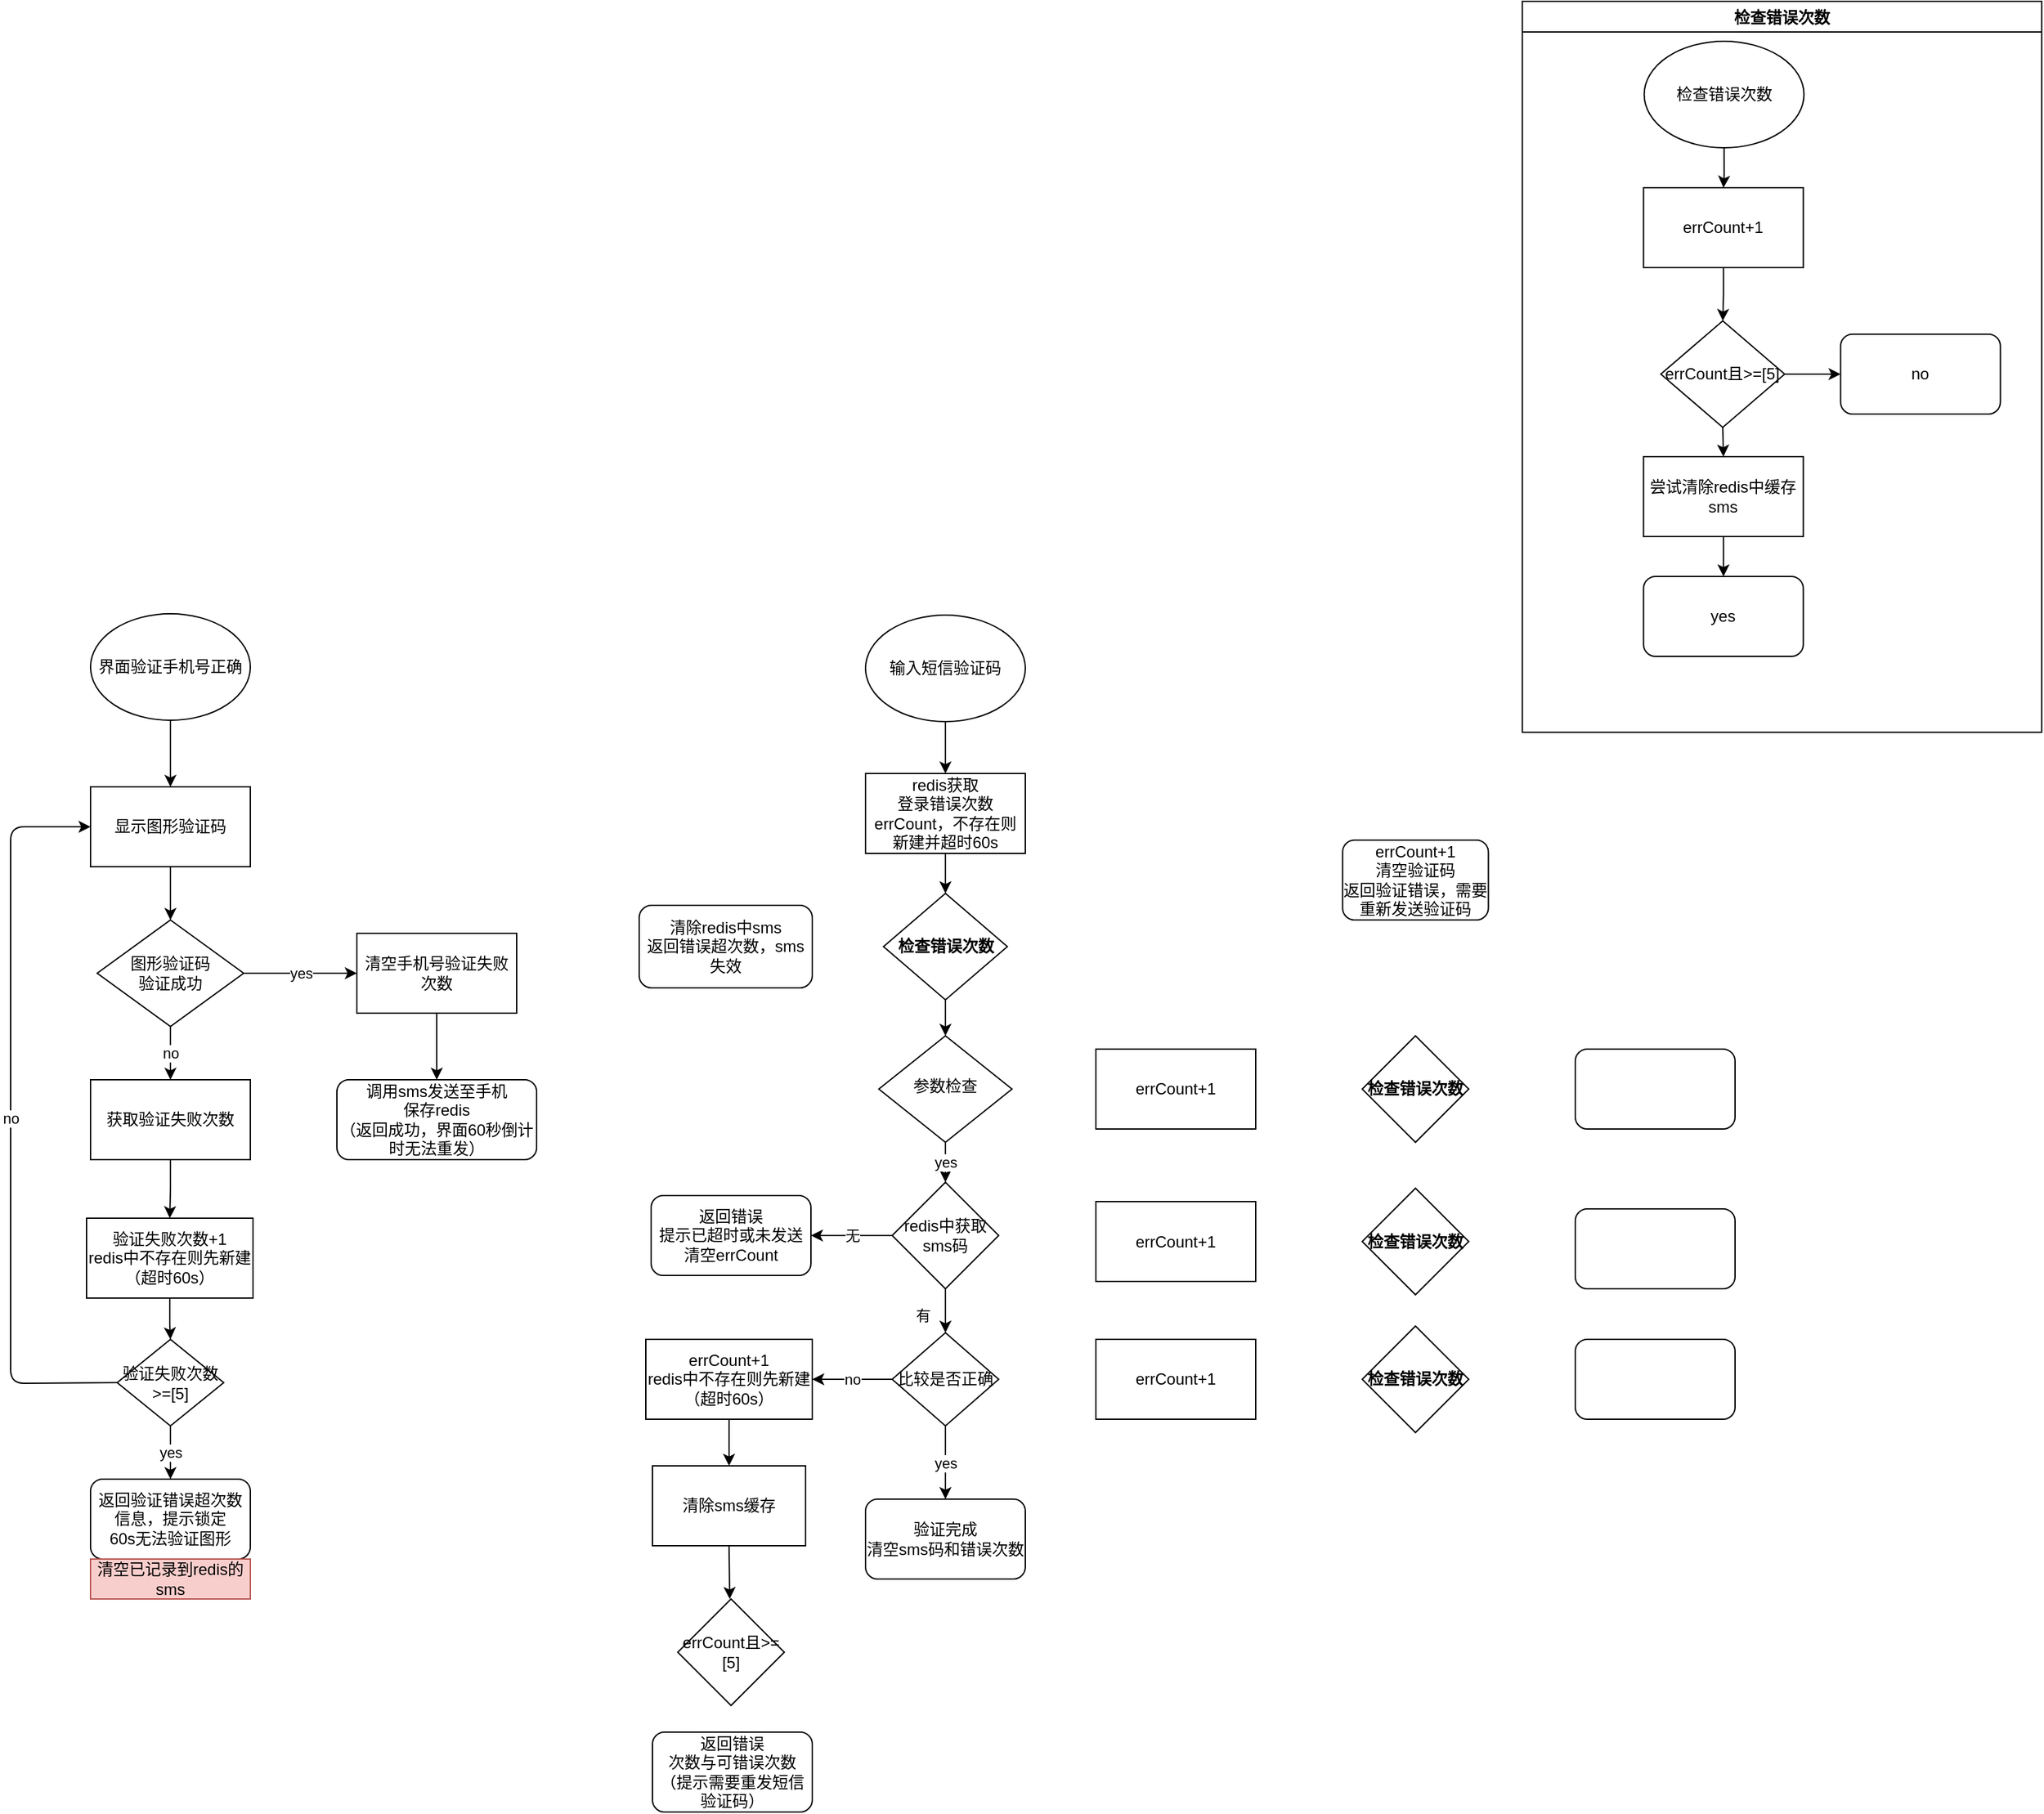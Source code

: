 <mxfile version="14.8.0" type="github" pages="5">
  <diagram id="YGMs5_OGyGjqF1UgZ5e0" name="1">
    <mxGraphModel dx="2920" dy="2506" grid="1" gridSize="10" guides="1" tooltips="1" connect="1" arrows="1" fold="1" page="1" pageScale="1" pageWidth="827" pageHeight="1169" math="0" shadow="0">
      <root>
        <mxCell id="g_Vxe10vKCHtwdsR93IL-0" />
        <mxCell id="g_Vxe10vKCHtwdsR93IL-1" parent="g_Vxe10vKCHtwdsR93IL-0" />
        <mxCell id="nog20Q48Hw6gm3RKK76R-2" value="" style="edgeStyle=orthogonalEdgeStyle;rounded=0;orthogonalLoop=1;jettySize=auto;html=1;" edge="1" parent="g_Vxe10vKCHtwdsR93IL-1" source="o-Dk5TINFGKiQmSV7drY-0" target="o-Dk5TINFGKiQmSV7drY-1">
          <mxGeometry relative="1" as="geometry" />
        </mxCell>
        <mxCell id="o-Dk5TINFGKiQmSV7drY-0" value="界面验证手机号正确" style="ellipse;whiteSpace=wrap;html=1;" vertex="1" parent="g_Vxe10vKCHtwdsR93IL-1">
          <mxGeometry x="105" y="40" width="120" height="80" as="geometry" />
        </mxCell>
        <mxCell id="3Xv1EckBsu3KsbvPLen4-2" value="" style="edgeStyle=orthogonalEdgeStyle;rounded=0;orthogonalLoop=1;jettySize=auto;html=1;" edge="1" parent="g_Vxe10vKCHtwdsR93IL-1" source="o-Dk5TINFGKiQmSV7drY-1" target="nog20Q48Hw6gm3RKK76R-0">
          <mxGeometry relative="1" as="geometry" />
        </mxCell>
        <mxCell id="o-Dk5TINFGKiQmSV7drY-1" value="显示图形验证码" style="rounded=0;whiteSpace=wrap;html=1;" vertex="1" parent="g_Vxe10vKCHtwdsR93IL-1">
          <mxGeometry x="105" y="170" width="120" height="60" as="geometry" />
        </mxCell>
        <mxCell id="3Xv1EckBsu3KsbvPLen4-13" value="no" style="edgeStyle=orthogonalEdgeStyle;rounded=0;orthogonalLoop=1;jettySize=auto;html=1;" edge="1" parent="g_Vxe10vKCHtwdsR93IL-1" source="nog20Q48Hw6gm3RKK76R-0" target="3Xv1EckBsu3KsbvPLen4-9">
          <mxGeometry relative="1" as="geometry" />
        </mxCell>
        <mxCell id="3Xv1EckBsu3KsbvPLen4-14" value="yes" style="edgeStyle=orthogonalEdgeStyle;rounded=0;orthogonalLoop=1;jettySize=auto;html=1;" edge="1" parent="g_Vxe10vKCHtwdsR93IL-1" source="nog20Q48Hw6gm3RKK76R-0" target="3Xv1EckBsu3KsbvPLen4-5">
          <mxGeometry relative="1" as="geometry" />
        </mxCell>
        <mxCell id="nog20Q48Hw6gm3RKK76R-0" value="图形验证码&lt;br&gt;验证成功" style="rhombus;whiteSpace=wrap;html=1;" vertex="1" parent="g_Vxe10vKCHtwdsR93IL-1">
          <mxGeometry x="110" y="270" width="110" height="80" as="geometry" />
        </mxCell>
        <mxCell id="3Xv1EckBsu3KsbvPLen4-1" value="调用sms发送至手机&lt;br&gt;保存redis&lt;br&gt;（返回成功，界面60秒倒计时无法重发）&lt;span&gt;&lt;br&gt;&lt;/span&gt;" style="rounded=1;whiteSpace=wrap;html=1;" vertex="1" parent="g_Vxe10vKCHtwdsR93IL-1">
          <mxGeometry x="290" y="390" width="150" height="60" as="geometry" />
        </mxCell>
        <mxCell id="3Xv1EckBsu3KsbvPLen4-15" value="" style="edgeStyle=orthogonalEdgeStyle;rounded=0;orthogonalLoop=1;jettySize=auto;html=1;" edge="1" parent="g_Vxe10vKCHtwdsR93IL-1" source="3Xv1EckBsu3KsbvPLen4-5" target="3Xv1EckBsu3KsbvPLen4-1">
          <mxGeometry relative="1" as="geometry" />
        </mxCell>
        <mxCell id="3Xv1EckBsu3KsbvPLen4-5" value="&lt;span&gt;清空手机号验证失败次数&lt;/span&gt;" style="rounded=0;whiteSpace=wrap;html=1;" vertex="1" parent="g_Vxe10vKCHtwdsR93IL-1">
          <mxGeometry x="305" y="280" width="120" height="60" as="geometry" />
        </mxCell>
        <mxCell id="3Xv1EckBsu3KsbvPLen4-17" value="" style="edgeStyle=orthogonalEdgeStyle;rounded=0;orthogonalLoop=1;jettySize=auto;html=1;" edge="1" parent="g_Vxe10vKCHtwdsR93IL-1" source="3Xv1EckBsu3KsbvPLen4-8" target="3Xv1EckBsu3KsbvPLen4-10">
          <mxGeometry relative="1" as="geometry" />
        </mxCell>
        <mxCell id="3Xv1EckBsu3KsbvPLen4-8" value="验证失败次数+1&lt;br&gt;redis中不存在则先新建&lt;br&gt;（超时60s）" style="rounded=0;whiteSpace=wrap;html=1;" vertex="1" parent="g_Vxe10vKCHtwdsR93IL-1">
          <mxGeometry x="102" y="494" width="125" height="60" as="geometry" />
        </mxCell>
        <mxCell id="3Xv1EckBsu3KsbvPLen4-16" value="" style="edgeStyle=orthogonalEdgeStyle;rounded=0;orthogonalLoop=1;jettySize=auto;html=1;" edge="1" parent="g_Vxe10vKCHtwdsR93IL-1" source="3Xv1EckBsu3KsbvPLen4-9" target="3Xv1EckBsu3KsbvPLen4-8">
          <mxGeometry relative="1" as="geometry" />
        </mxCell>
        <mxCell id="3Xv1EckBsu3KsbvPLen4-9" value="获取验证失败次数" style="rounded=0;whiteSpace=wrap;html=1;" vertex="1" parent="g_Vxe10vKCHtwdsR93IL-1">
          <mxGeometry x="105" y="390" width="120" height="60" as="geometry" />
        </mxCell>
        <mxCell id="3Xv1EckBsu3KsbvPLen4-18" value="yes" style="edgeStyle=orthogonalEdgeStyle;rounded=0;orthogonalLoop=1;jettySize=auto;html=1;" edge="1" parent="g_Vxe10vKCHtwdsR93IL-1" source="3Xv1EckBsu3KsbvPLen4-10" target="3Xv1EckBsu3KsbvPLen4-12">
          <mxGeometry relative="1" as="geometry" />
        </mxCell>
        <mxCell id="3Xv1EckBsu3KsbvPLen4-10" value="验证失败次数&amp;gt;=[5]" style="rhombus;whiteSpace=wrap;html=1;" vertex="1" parent="g_Vxe10vKCHtwdsR93IL-1">
          <mxGeometry x="125" y="585" width="80" height="65" as="geometry" />
        </mxCell>
        <mxCell id="3Xv1EckBsu3KsbvPLen4-12" value="返回验证错误超次数信息，提示锁定&lt;br&gt;60s无法验证图形" style="rounded=1;whiteSpace=wrap;html=1;" vertex="1" parent="g_Vxe10vKCHtwdsR93IL-1">
          <mxGeometry x="105" y="690" width="120" height="60" as="geometry" />
        </mxCell>
        <mxCell id="3Xv1EckBsu3KsbvPLen4-19" value="no" style="endArrow=classic;html=1;exitX=0;exitY=0.5;exitDx=0;exitDy=0;entryX=0;entryY=0.5;entryDx=0;entryDy=0;" edge="1" parent="g_Vxe10vKCHtwdsR93IL-1" source="3Xv1EckBsu3KsbvPLen4-10" target="o-Dk5TINFGKiQmSV7drY-1">
          <mxGeometry width="50" height="50" relative="1" as="geometry">
            <mxPoint x="35" y="510" as="sourcePoint" />
            <mxPoint x="85" y="460" as="targetPoint" />
            <Array as="points">
              <mxPoint x="45" y="618" />
              <mxPoint x="45" y="200" />
            </Array>
          </mxGeometry>
        </mxCell>
        <mxCell id="uRTgoNl88JnnkZ1CWOH0-32" value="" style="edgeStyle=orthogonalEdgeStyle;rounded=0;orthogonalLoop=1;jettySize=auto;html=1;" edge="1" parent="g_Vxe10vKCHtwdsR93IL-1" source="3Xv1EckBsu3KsbvPLen4-20" target="uRTgoNl88JnnkZ1CWOH0-4">
          <mxGeometry relative="1" as="geometry" />
        </mxCell>
        <mxCell id="3Xv1EckBsu3KsbvPLen4-20" value="输入短信验证码" style="ellipse;whiteSpace=wrap;html=1;" vertex="1" parent="g_Vxe10vKCHtwdsR93IL-1">
          <mxGeometry x="687" y="41" width="120" height="80" as="geometry" />
        </mxCell>
        <mxCell id="uRTgoNl88JnnkZ1CWOH0-0" value="验证完成&lt;br&gt;清空sms码和错误次数" style="rounded=1;whiteSpace=wrap;html=1;" vertex="1" parent="g_Vxe10vKCHtwdsR93IL-1">
          <mxGeometry x="687" y="705" width="120" height="60" as="geometry" />
        </mxCell>
        <mxCell id="uRTgoNl88JnnkZ1CWOH0-38" value="yes" style="edgeStyle=orthogonalEdgeStyle;rounded=0;orthogonalLoop=1;jettySize=auto;html=1;" edge="1" parent="g_Vxe10vKCHtwdsR93IL-1" source="uRTgoNl88JnnkZ1CWOH0-2" target="uRTgoNl88JnnkZ1CWOH0-10">
          <mxGeometry relative="1" as="geometry" />
        </mxCell>
        <mxCell id="uRTgoNl88JnnkZ1CWOH0-2" value="参数检查" style="rhombus;whiteSpace=wrap;html=1;shadow=0;fontFamily=Helvetica;fontSize=12;align=center;strokeWidth=1;spacing=6;spacingTop=-4;" vertex="1" parent="g_Vxe10vKCHtwdsR93IL-1">
          <mxGeometry x="697" y="357" width="100" height="80" as="geometry" />
        </mxCell>
        <mxCell id="uRTgoNl88JnnkZ1CWOH0-3" value="errCount+1&lt;br&gt;清空验证码&lt;br&gt;返回验证错误，需要重新发送验证码" style="rounded=1;whiteSpace=wrap;html=1;fontSize=12;glass=0;strokeWidth=1;shadow=0;" vertex="1" parent="g_Vxe10vKCHtwdsR93IL-1">
          <mxGeometry x="1045.25" y="210" width="109.5" height="60" as="geometry" />
        </mxCell>
        <mxCell id="uRTgoNl88JnnkZ1CWOH0-33" value="" style="edgeStyle=orthogonalEdgeStyle;rounded=0;orthogonalLoop=1;jettySize=auto;html=1;entryX=0.5;entryY=0;entryDx=0;entryDy=0;" edge="1" parent="g_Vxe10vKCHtwdsR93IL-1" source="uRTgoNl88JnnkZ1CWOH0-4" target="uRTgoNl88JnnkZ1CWOH0-36">
          <mxGeometry relative="1" as="geometry" />
        </mxCell>
        <mxCell id="uRTgoNl88JnnkZ1CWOH0-4" value="redis获取&lt;br&gt;登录错误次数errCount，不存在则新建并超时60s" style="rounded=0;whiteSpace=wrap;html=1;" vertex="1" parent="g_Vxe10vKCHtwdsR93IL-1">
          <mxGeometry x="687" y="160" width="120" height="60" as="geometry" />
        </mxCell>
        <mxCell id="uRTgoNl88JnnkZ1CWOH0-7" value="&lt;span&gt;返回错误&lt;/span&gt;&lt;br&gt;&lt;span&gt;提示已超时或未发送&lt;/span&gt;&lt;br&gt;&lt;span&gt;清空errCount&lt;/span&gt;" style="rounded=1;whiteSpace=wrap;html=1;" vertex="1" parent="g_Vxe10vKCHtwdsR93IL-1">
          <mxGeometry x="526" y="477" width="120" height="60" as="geometry" />
        </mxCell>
        <mxCell id="uRTgoNl88JnnkZ1CWOH0-8" value="返回错误&lt;br&gt;次数与可错误次数&lt;br&gt;（提示需要重发短信验证码）" style="rounded=1;whiteSpace=wrap;html=1;" vertex="1" parent="g_Vxe10vKCHtwdsR93IL-1">
          <mxGeometry x="527" y="880" width="120" height="60" as="geometry" />
        </mxCell>
        <mxCell id="uRTgoNl88JnnkZ1CWOH0-17" value="yes" style="edgeStyle=orthogonalEdgeStyle;rounded=0;orthogonalLoop=1;jettySize=auto;html=1;" edge="1" parent="g_Vxe10vKCHtwdsR93IL-1" source="uRTgoNl88JnnkZ1CWOH0-9" target="uRTgoNl88JnnkZ1CWOH0-0">
          <mxGeometry relative="1" as="geometry" />
        </mxCell>
        <mxCell id="uRTgoNl88JnnkZ1CWOH0-23" value="no" style="edgeStyle=orthogonalEdgeStyle;rounded=0;orthogonalLoop=1;jettySize=auto;html=1;" edge="1" parent="g_Vxe10vKCHtwdsR93IL-1" source="uRTgoNl88JnnkZ1CWOH0-9" target="uRTgoNl88JnnkZ1CWOH0-22">
          <mxGeometry relative="1" as="geometry" />
        </mxCell>
        <mxCell id="uRTgoNl88JnnkZ1CWOH0-9" value="比较是否正确" style="rhombus;whiteSpace=wrap;html=1;" vertex="1" parent="g_Vxe10vKCHtwdsR93IL-1">
          <mxGeometry x="707" y="580" width="80" height="70" as="geometry" />
        </mxCell>
        <mxCell id="uRTgoNl88JnnkZ1CWOH0-16" value="有" style="edgeStyle=orthogonalEdgeStyle;rounded=0;orthogonalLoop=1;jettySize=auto;html=1;" edge="1" parent="g_Vxe10vKCHtwdsR93IL-1" source="uRTgoNl88JnnkZ1CWOH0-10" target="uRTgoNl88JnnkZ1CWOH0-9">
          <mxGeometry x="0.446" y="-17" relative="1" as="geometry">
            <mxPoint as="offset" />
          </mxGeometry>
        </mxCell>
        <mxCell id="uRTgoNl88JnnkZ1CWOH0-19" value="无" style="edgeStyle=orthogonalEdgeStyle;rounded=0;orthogonalLoop=1;jettySize=auto;html=1;" edge="1" parent="g_Vxe10vKCHtwdsR93IL-1" source="uRTgoNl88JnnkZ1CWOH0-10" target="uRTgoNl88JnnkZ1CWOH0-7">
          <mxGeometry relative="1" as="geometry" />
        </mxCell>
        <mxCell id="uRTgoNl88JnnkZ1CWOH0-10" value="&lt;span&gt;redis中获取sms码&lt;br&gt;&lt;/span&gt;" style="rhombus;whiteSpace=wrap;html=1;" vertex="1" parent="g_Vxe10vKCHtwdsR93IL-1">
          <mxGeometry x="707" y="467" width="80" height="80" as="geometry" />
        </mxCell>
        <mxCell id="uRTgoNl88JnnkZ1CWOH0-21" value="清空已记录到redis的sms" style="rounded=0;whiteSpace=wrap;html=1;fillColor=#f8cecc;strokeColor=#b85450;" vertex="1" parent="g_Vxe10vKCHtwdsR93IL-1">
          <mxGeometry x="105" y="750" width="120" height="30" as="geometry" />
        </mxCell>
        <mxCell id="uRTgoNl88JnnkZ1CWOH0-24" value="" style="edgeStyle=orthogonalEdgeStyle;rounded=0;orthogonalLoop=1;jettySize=auto;html=1;entryX=0.5;entryY=0;entryDx=0;entryDy=0;" edge="1" parent="g_Vxe10vKCHtwdsR93IL-1" source="uRTgoNl88JnnkZ1CWOH0-22" target="uRTgoNl88JnnkZ1CWOH0-30">
          <mxGeometry relative="1" as="geometry" />
        </mxCell>
        <mxCell id="uRTgoNl88JnnkZ1CWOH0-22" value="&lt;span&gt;errCount&lt;/span&gt;+1&lt;br&gt;&lt;span&gt;redis中不存在则先新建&lt;/span&gt;&lt;br&gt;&lt;span&gt;（超时60s）&lt;/span&gt;" style="rounded=0;whiteSpace=wrap;html=1;" vertex="1" parent="g_Vxe10vKCHtwdsR93IL-1">
          <mxGeometry x="522" y="585" width="125" height="60" as="geometry" />
        </mxCell>
        <mxCell id="uRTgoNl88JnnkZ1CWOH0-30" value="&lt;span&gt;清除sms缓存&lt;br&gt;&lt;/span&gt;" style="rounded=0;whiteSpace=wrap;html=1;" vertex="1" parent="g_Vxe10vKCHtwdsR93IL-1">
          <mxGeometry x="527" y="680" width="115" height="60" as="geometry" />
        </mxCell>
        <mxCell id="uRTgoNl88JnnkZ1CWOH0-31" value="" style="endArrow=classic;html=1;exitX=0.5;exitY=1;exitDx=0;exitDy=0;" edge="1" parent="g_Vxe10vKCHtwdsR93IL-1" source="uRTgoNl88JnnkZ1CWOH0-30">
          <mxGeometry width="50" height="50" relative="1" as="geometry">
            <mxPoint x="530" y="720" as="sourcePoint" />
            <mxPoint x="585" y="780" as="targetPoint" />
          </mxGeometry>
        </mxCell>
        <mxCell id="uRTgoNl88JnnkZ1CWOH0-40" value="" style="edgeStyle=orthogonalEdgeStyle;rounded=0;orthogonalLoop=1;jettySize=auto;html=1;" edge="1" parent="g_Vxe10vKCHtwdsR93IL-1" source="uRTgoNl88JnnkZ1CWOH0-36" target="uRTgoNl88JnnkZ1CWOH0-2">
          <mxGeometry relative="1" as="geometry" />
        </mxCell>
        <mxCell id="uRTgoNl88JnnkZ1CWOH0-36" value="&lt;span style=&quot;font-weight: 700&quot;&gt;检查错误次数&lt;/span&gt;" style="rhombus;whiteSpace=wrap;html=1;rounded=0;" vertex="1" parent="g_Vxe10vKCHtwdsR93IL-1">
          <mxGeometry x="700.5" y="250" width="93" height="80" as="geometry" />
        </mxCell>
        <mxCell id="uRTgoNl88JnnkZ1CWOH0-41" value="&lt;span&gt;errCount且&amp;gt;=[5]&lt;/span&gt;" style="rhombus;whiteSpace=wrap;html=1;" vertex="1" parent="g_Vxe10vKCHtwdsR93IL-1">
          <mxGeometry x="546" y="780" width="80" height="80" as="geometry" />
        </mxCell>
        <mxCell id="uRTgoNl88JnnkZ1CWOH0-66" value="清除redis中sms&lt;br&gt;返回错误超次数，sms失效" style="rounded=1;whiteSpace=wrap;html=1;" vertex="1" parent="g_Vxe10vKCHtwdsR93IL-1">
          <mxGeometry x="517" y="259" width="130" height="62" as="geometry" />
        </mxCell>
        <mxCell id="uRTgoNl88JnnkZ1CWOH0-91" value="检查错误次数" style="swimlane;" vertex="1" parent="g_Vxe10vKCHtwdsR93IL-1">
          <mxGeometry x="1180.25" y="-420" width="390" height="549" as="geometry" />
        </mxCell>
        <mxCell id="uRTgoNl88JnnkZ1CWOH0-111" value="" style="edgeStyle=orthogonalEdgeStyle;rounded=0;orthogonalLoop=1;jettySize=auto;html=1;" edge="1" parent="uRTgoNl88JnnkZ1CWOH0-91" source="uRTgoNl88JnnkZ1CWOH0-92" target="uRTgoNl88JnnkZ1CWOH0-110">
          <mxGeometry relative="1" as="geometry" />
        </mxCell>
        <mxCell id="uRTgoNl88JnnkZ1CWOH0-92" value="检查错误次数" style="ellipse;whiteSpace=wrap;html=1;" vertex="1" parent="uRTgoNl88JnnkZ1CWOH0-91">
          <mxGeometry x="91.5" y="30" width="120" height="80" as="geometry" />
        </mxCell>
        <mxCell id="uRTgoNl88JnnkZ1CWOH0-97" value="" style="edgeStyle=orthogonalEdgeStyle;rounded=0;orthogonalLoop=1;jettySize=auto;html=1;" edge="1" parent="uRTgoNl88JnnkZ1CWOH0-91" source="uRTgoNl88JnnkZ1CWOH0-93" target="uRTgoNl88JnnkZ1CWOH0-96">
          <mxGeometry relative="1" as="geometry" />
        </mxCell>
        <mxCell id="uRTgoNl88JnnkZ1CWOH0-93" value="errCount且&amp;gt;=[5]" style="rhombus;whiteSpace=wrap;html=1;rounded=0;" vertex="1" parent="uRTgoNl88JnnkZ1CWOH0-91">
          <mxGeometry x="104" y="240" width="93" height="80" as="geometry" />
        </mxCell>
        <mxCell id="uRTgoNl88JnnkZ1CWOH0-99" value="" style="edgeStyle=orthogonalEdgeStyle;rounded=0;orthogonalLoop=1;jettySize=auto;html=1;" edge="1" parent="uRTgoNl88JnnkZ1CWOH0-91" source="uRTgoNl88JnnkZ1CWOH0-94" target="uRTgoNl88JnnkZ1CWOH0-95">
          <mxGeometry relative="1" as="geometry" />
        </mxCell>
        <mxCell id="uRTgoNl88JnnkZ1CWOH0-94" value="尝试清除redis中缓存sms" style="rounded=0;whiteSpace=wrap;html=1;" vertex="1" parent="uRTgoNl88JnnkZ1CWOH0-91">
          <mxGeometry x="91" y="342" width="120" height="60" as="geometry" />
        </mxCell>
        <mxCell id="uRTgoNl88JnnkZ1CWOH0-95" value="yes" style="rounded=1;whiteSpace=wrap;html=1;" vertex="1" parent="uRTgoNl88JnnkZ1CWOH0-91">
          <mxGeometry x="91" y="432" width="120" height="60" as="geometry" />
        </mxCell>
        <mxCell id="uRTgoNl88JnnkZ1CWOH0-96" value="no" style="rounded=1;whiteSpace=wrap;html=1;" vertex="1" parent="uRTgoNl88JnnkZ1CWOH0-91">
          <mxGeometry x="239" y="250" width="120" height="60" as="geometry" />
        </mxCell>
        <mxCell id="uRTgoNl88JnnkZ1CWOH0-100" value="" style="endArrow=classic;html=1;exitX=0.5;exitY=1;exitDx=0;exitDy=0;entryX=0.5;entryY=0;entryDx=0;entryDy=0;" edge="1" parent="uRTgoNl88JnnkZ1CWOH0-91" source="uRTgoNl88JnnkZ1CWOH0-93" target="uRTgoNl88JnnkZ1CWOH0-94">
          <mxGeometry width="50" height="50" relative="1" as="geometry">
            <mxPoint x="40" y="250" as="sourcePoint" />
            <mxPoint x="152" y="310" as="targetPoint" />
          </mxGeometry>
        </mxCell>
        <mxCell id="uRTgoNl88JnnkZ1CWOH0-112" value="" style="edgeStyle=orthogonalEdgeStyle;rounded=0;orthogonalLoop=1;jettySize=auto;html=1;" edge="1" parent="uRTgoNl88JnnkZ1CWOH0-91" source="uRTgoNl88JnnkZ1CWOH0-110" target="uRTgoNl88JnnkZ1CWOH0-93">
          <mxGeometry relative="1" as="geometry" />
        </mxCell>
        <mxCell id="uRTgoNl88JnnkZ1CWOH0-110" value="errCount+1" style="rounded=0;whiteSpace=wrap;html=1;" vertex="1" parent="uRTgoNl88JnnkZ1CWOH0-91">
          <mxGeometry x="91" y="140" width="120" height="60" as="geometry" />
        </mxCell>
        <mxCell id="uRTgoNl88JnnkZ1CWOH0-103" value="&lt;span style=&quot;font-weight: 700&quot;&gt;检查错误次数&lt;/span&gt;" style="rhombus;whiteSpace=wrap;html=1;" vertex="1" parent="g_Vxe10vKCHtwdsR93IL-1">
          <mxGeometry x="1060" y="357" width="80" height="80" as="geometry" />
        </mxCell>
        <mxCell id="uRTgoNl88JnnkZ1CWOH0-113" value="&lt;span style=&quot;font-weight: 700&quot;&gt;检查错误次数&lt;/span&gt;" style="rhombus;whiteSpace=wrap;html=1;" vertex="1" parent="g_Vxe10vKCHtwdsR93IL-1">
          <mxGeometry x="1060" y="471.5" width="80" height="80" as="geometry" />
        </mxCell>
        <mxCell id="uRTgoNl88JnnkZ1CWOH0-114" value="&lt;span style=&quot;font-weight: 700&quot;&gt;检查错误次数&lt;/span&gt;" style="rhombus;whiteSpace=wrap;html=1;" vertex="1" parent="g_Vxe10vKCHtwdsR93IL-1">
          <mxGeometry x="1060" y="575" width="80" height="80" as="geometry" />
        </mxCell>
        <mxCell id="uRTgoNl88JnnkZ1CWOH0-115" value="errCount+1" style="rounded=0;whiteSpace=wrap;html=1;" vertex="1" parent="g_Vxe10vKCHtwdsR93IL-1">
          <mxGeometry x="860" y="367" width="120" height="60" as="geometry" />
        </mxCell>
        <mxCell id="uRTgoNl88JnnkZ1CWOH0-116" value="errCount+1" style="rounded=0;whiteSpace=wrap;html=1;" vertex="1" parent="g_Vxe10vKCHtwdsR93IL-1">
          <mxGeometry x="860" y="481.5" width="120" height="60" as="geometry" />
        </mxCell>
        <mxCell id="uRTgoNl88JnnkZ1CWOH0-117" value="errCount+1" style="rounded=0;whiteSpace=wrap;html=1;" vertex="1" parent="g_Vxe10vKCHtwdsR93IL-1">
          <mxGeometry x="860" y="585" width="120" height="60" as="geometry" />
        </mxCell>
        <mxCell id="uRTgoNl88JnnkZ1CWOH0-121" value="" style="rounded=1;whiteSpace=wrap;html=1;" vertex="1" parent="g_Vxe10vKCHtwdsR93IL-1">
          <mxGeometry x="1220" y="367" width="120" height="60" as="geometry" />
        </mxCell>
        <mxCell id="uRTgoNl88JnnkZ1CWOH0-122" value="" style="rounded=1;whiteSpace=wrap;html=1;" vertex="1" parent="g_Vxe10vKCHtwdsR93IL-1">
          <mxGeometry x="1220" y="487" width="120" height="60" as="geometry" />
        </mxCell>
        <mxCell id="uRTgoNl88JnnkZ1CWOH0-123" value="" style="rounded=1;whiteSpace=wrap;html=1;" vertex="1" parent="g_Vxe10vKCHtwdsR93IL-1">
          <mxGeometry x="1220" y="585" width="120" height="60" as="geometry" />
        </mxCell>
      </root>
    </mxGraphModel>
  </diagram>
  <diagram name="Copy of 1" id="9e5-VBq5Ngjw15lrXHAd">
    <mxGraphModel dx="1202" dy="551" grid="1" gridSize="10" guides="1" tooltips="1" connect="1" arrows="1" fold="1" page="1" pageScale="1" pageWidth="827" pageHeight="1169" math="0" shadow="0">
      <root>
        <mxCell id="375dK3zqJn5S3usAJiBb-0" />
        <mxCell id="375dK3zqJn5S3usAJiBb-1" parent="375dK3zqJn5S3usAJiBb-0" />
        <mxCell id="375dK3zqJn5S3usAJiBb-2" value="" style="edgeStyle=orthogonalEdgeStyle;rounded=0;orthogonalLoop=1;jettySize=auto;html=1;" edge="1" parent="375dK3zqJn5S3usAJiBb-1" source="375dK3zqJn5S3usAJiBb-3" target="375dK3zqJn5S3usAJiBb-5">
          <mxGeometry relative="1" as="geometry" />
        </mxCell>
        <mxCell id="375dK3zqJn5S3usAJiBb-3" value="界面验证手机号正确" style="ellipse;whiteSpace=wrap;html=1;" vertex="1" parent="375dK3zqJn5S3usAJiBb-1">
          <mxGeometry x="105" y="40" width="120" height="80" as="geometry" />
        </mxCell>
        <mxCell id="375dK3zqJn5S3usAJiBb-4" value="" style="edgeStyle=orthogonalEdgeStyle;rounded=0;orthogonalLoop=1;jettySize=auto;html=1;" edge="1" parent="375dK3zqJn5S3usAJiBb-1" source="375dK3zqJn5S3usAJiBb-5" target="375dK3zqJn5S3usAJiBb-8">
          <mxGeometry relative="1" as="geometry" />
        </mxCell>
        <mxCell id="375dK3zqJn5S3usAJiBb-5" value="显示图形验证码" style="rounded=0;whiteSpace=wrap;html=1;" vertex="1" parent="375dK3zqJn5S3usAJiBb-1">
          <mxGeometry x="105" y="170" width="120" height="60" as="geometry" />
        </mxCell>
        <mxCell id="375dK3zqJn5S3usAJiBb-6" value="no" style="edgeStyle=orthogonalEdgeStyle;rounded=0;orthogonalLoop=1;jettySize=auto;html=1;" edge="1" parent="375dK3zqJn5S3usAJiBb-1" source="375dK3zqJn5S3usAJiBb-8" target="375dK3zqJn5S3usAJiBb-15">
          <mxGeometry relative="1" as="geometry" />
        </mxCell>
        <mxCell id="375dK3zqJn5S3usAJiBb-7" value="yes" style="edgeStyle=orthogonalEdgeStyle;rounded=0;orthogonalLoop=1;jettySize=auto;html=1;" edge="1" parent="375dK3zqJn5S3usAJiBb-1" source="375dK3zqJn5S3usAJiBb-8" target="375dK3zqJn5S3usAJiBb-11">
          <mxGeometry relative="1" as="geometry" />
        </mxCell>
        <mxCell id="375dK3zqJn5S3usAJiBb-8" value="图形验证码&lt;br&gt;验证成功" style="rhombus;whiteSpace=wrap;html=1;" vertex="1" parent="375dK3zqJn5S3usAJiBb-1">
          <mxGeometry x="110" y="270" width="110" height="80" as="geometry" />
        </mxCell>
        <mxCell id="375dK3zqJn5S3usAJiBb-9" value="调用sms发送至手机&lt;br&gt;保存redis&lt;br&gt;（若成功，界面60秒倒计时无法重发）&lt;span&gt;&lt;br&gt;&lt;/span&gt;" style="rounded=1;whiteSpace=wrap;html=1;" vertex="1" parent="375dK3zqJn5S3usAJiBb-1">
          <mxGeometry x="250" y="390" width="150" height="60" as="geometry" />
        </mxCell>
        <mxCell id="375dK3zqJn5S3usAJiBb-10" value="" style="edgeStyle=orthogonalEdgeStyle;rounded=0;orthogonalLoop=1;jettySize=auto;html=1;" edge="1" parent="375dK3zqJn5S3usAJiBb-1" source="375dK3zqJn5S3usAJiBb-11" target="375dK3zqJn5S3usAJiBb-9">
          <mxGeometry relative="1" as="geometry" />
        </mxCell>
        <mxCell id="375dK3zqJn5S3usAJiBb-11" value="&lt;span&gt;清空手机号验证失败次数&lt;/span&gt;" style="rounded=0;whiteSpace=wrap;html=1;" vertex="1" parent="375dK3zqJn5S3usAJiBb-1">
          <mxGeometry x="265" y="280" width="120" height="60" as="geometry" />
        </mxCell>
        <mxCell id="375dK3zqJn5S3usAJiBb-12" value="" style="edgeStyle=orthogonalEdgeStyle;rounded=0;orthogonalLoop=1;jettySize=auto;html=1;" edge="1" parent="375dK3zqJn5S3usAJiBb-1" source="375dK3zqJn5S3usAJiBb-13" target="375dK3zqJn5S3usAJiBb-17">
          <mxGeometry relative="1" as="geometry" />
        </mxCell>
        <mxCell id="375dK3zqJn5S3usAJiBb-13" value="验证失败次数+1&lt;br&gt;redis中不存在则先新建&lt;br&gt;（超时60s）" style="rounded=0;whiteSpace=wrap;html=1;" vertex="1" parent="375dK3zqJn5S3usAJiBb-1">
          <mxGeometry x="102" y="494" width="125" height="60" as="geometry" />
        </mxCell>
        <mxCell id="375dK3zqJn5S3usAJiBb-14" value="" style="edgeStyle=orthogonalEdgeStyle;rounded=0;orthogonalLoop=1;jettySize=auto;html=1;" edge="1" parent="375dK3zqJn5S3usAJiBb-1" source="375dK3zqJn5S3usAJiBb-15" target="375dK3zqJn5S3usAJiBb-13">
          <mxGeometry relative="1" as="geometry" />
        </mxCell>
        <mxCell id="375dK3zqJn5S3usAJiBb-15" value="获取验证失败次数" style="rounded=0;whiteSpace=wrap;html=1;" vertex="1" parent="375dK3zqJn5S3usAJiBb-1">
          <mxGeometry x="105" y="390" width="120" height="60" as="geometry" />
        </mxCell>
        <mxCell id="375dK3zqJn5S3usAJiBb-16" value="yes" style="edgeStyle=orthogonalEdgeStyle;rounded=0;orthogonalLoop=1;jettySize=auto;html=1;" edge="1" parent="375dK3zqJn5S3usAJiBb-1" source="375dK3zqJn5S3usAJiBb-17" target="375dK3zqJn5S3usAJiBb-18">
          <mxGeometry relative="1" as="geometry" />
        </mxCell>
        <mxCell id="375dK3zqJn5S3usAJiBb-17" value="验证失败次数&amp;gt;=[5]" style="rhombus;whiteSpace=wrap;html=1;" vertex="1" parent="375dK3zqJn5S3usAJiBb-1">
          <mxGeometry x="125" y="585" width="80" height="65" as="geometry" />
        </mxCell>
        <mxCell id="375dK3zqJn5S3usAJiBb-18" value="返回验证错误超次数信息，提示锁定&lt;br&gt;60s无法验证图形" style="rounded=1;whiteSpace=wrap;html=1;" vertex="1" parent="375dK3zqJn5S3usAJiBb-1">
          <mxGeometry x="105" y="690" width="120" height="60" as="geometry" />
        </mxCell>
        <mxCell id="375dK3zqJn5S3usAJiBb-19" value="no" style="endArrow=classic;html=1;exitX=0;exitY=0.5;exitDx=0;exitDy=0;entryX=0;entryY=0.5;entryDx=0;entryDy=0;" edge="1" parent="375dK3zqJn5S3usAJiBb-1" source="375dK3zqJn5S3usAJiBb-17" target="375dK3zqJn5S3usAJiBb-5">
          <mxGeometry width="50" height="50" relative="1" as="geometry">
            <mxPoint x="35" y="510" as="sourcePoint" />
            <mxPoint x="85" y="460" as="targetPoint" />
            <Array as="points">
              <mxPoint x="45" y="618" />
              <mxPoint x="45" y="200" />
            </Array>
          </mxGeometry>
        </mxCell>
        <mxCell id="375dK3zqJn5S3usAJiBb-20" value="" style="edgeStyle=orthogonalEdgeStyle;rounded=0;orthogonalLoop=1;jettySize=auto;html=1;" edge="1" parent="375dK3zqJn5S3usAJiBb-1" source="375dK3zqJn5S3usAJiBb-21" target="375dK3zqJn5S3usAJiBb-27">
          <mxGeometry relative="1" as="geometry" />
        </mxCell>
        <mxCell id="375dK3zqJn5S3usAJiBb-21" value="输入短信验证码" style="ellipse;whiteSpace=wrap;html=1;" vertex="1" parent="375dK3zqJn5S3usAJiBb-1">
          <mxGeometry x="880" y="70" width="120" height="80" as="geometry" />
        </mxCell>
        <mxCell id="375dK3zqJn5S3usAJiBb-22" value="验证完成&lt;br&gt;清空sms码和errCount" style="rounded=1;whiteSpace=wrap;html=1;" vertex="1" parent="375dK3zqJn5S3usAJiBb-1">
          <mxGeometry x="880" y="720" width="120" height="60" as="geometry" />
        </mxCell>
        <mxCell id="375dK3zqJn5S3usAJiBb-23" value="yes" style="edgeStyle=orthogonalEdgeStyle;rounded=0;orthogonalLoop=1;jettySize=auto;html=1;" edge="1" parent="375dK3zqJn5S3usAJiBb-1" source="375dK3zqJn5S3usAJiBb-24" target="375dK3zqJn5S3usAJiBb-35">
          <mxGeometry x="0.447" y="-20" relative="1" as="geometry">
            <mxPoint as="offset" />
          </mxGeometry>
        </mxCell>
        <mxCell id="375dK3zqJn5S3usAJiBb-24" value="参数检查" style="rhombus;whiteSpace=wrap;html=1;shadow=0;fontFamily=Helvetica;fontSize=12;align=center;strokeWidth=1;spacing=6;spacingTop=-4;" vertex="1" parent="375dK3zqJn5S3usAJiBb-1">
          <mxGeometry x="890" y="386" width="100" height="80" as="geometry" />
        </mxCell>
        <mxCell id="375dK3zqJn5S3usAJiBb-26" value="" style="edgeStyle=orthogonalEdgeStyle;rounded=0;orthogonalLoop=1;jettySize=auto;html=1;entryX=0.5;entryY=0;entryDx=0;entryDy=0;" edge="1" parent="375dK3zqJn5S3usAJiBb-1" source="375dK3zqJn5S3usAJiBb-27" target="375dK3zqJn5S3usAJiBb-42">
          <mxGeometry relative="1" as="geometry" />
        </mxCell>
        <mxCell id="375dK3zqJn5S3usAJiBb-27" value="redis获取&lt;br&gt;登录错误次数errCount，不存在则新建（超时60s）" style="rounded=0;whiteSpace=wrap;html=1;" vertex="1" parent="375dK3zqJn5S3usAJiBb-1">
          <mxGeometry x="880" y="189" width="120" height="60" as="geometry" />
        </mxCell>
        <mxCell id="375dK3zqJn5S3usAJiBb-30" value="yes" style="edgeStyle=orthogonalEdgeStyle;rounded=0;orthogonalLoop=1;jettySize=auto;html=1;" edge="1" parent="375dK3zqJn5S3usAJiBb-1" source="375dK3zqJn5S3usAJiBb-32" target="375dK3zqJn5S3usAJiBb-22">
          <mxGeometry x="-0.463" y="-20" relative="1" as="geometry">
            <mxPoint as="offset" />
          </mxGeometry>
        </mxCell>
        <mxCell id="375dK3zqJn5S3usAJiBb-32" value="比较是否正确" style="rhombus;whiteSpace=wrap;html=1;" vertex="1" parent="375dK3zqJn5S3usAJiBb-1">
          <mxGeometry x="900" y="609" width="80" height="70" as="geometry" />
        </mxCell>
        <mxCell id="375dK3zqJn5S3usAJiBb-33" value="yes" style="edgeStyle=orthogonalEdgeStyle;rounded=0;orthogonalLoop=1;jettySize=auto;html=1;" edge="1" parent="375dK3zqJn5S3usAJiBb-1" source="375dK3zqJn5S3usAJiBb-35" target="375dK3zqJn5S3usAJiBb-32">
          <mxGeometry x="0.446" y="-17" relative="1" as="geometry">
            <mxPoint as="offset" />
          </mxGeometry>
        </mxCell>
        <mxCell id="375dK3zqJn5S3usAJiBb-35" value="&lt;span&gt;redis中获取sms码&lt;br&gt;&lt;/span&gt;" style="rhombus;whiteSpace=wrap;html=1;" vertex="1" parent="375dK3zqJn5S3usAJiBb-1">
          <mxGeometry x="900" y="499" width="80" height="80" as="geometry" />
        </mxCell>
        <mxCell id="375dK3zqJn5S3usAJiBb-36" value="清空已记录到redis的sms" style="rounded=0;whiteSpace=wrap;html=1;fillColor=#f8cecc;strokeColor=#b85450;" vertex="1" parent="375dK3zqJn5S3usAJiBb-1">
          <mxGeometry x="105" y="750" width="120" height="30" as="geometry" />
        </mxCell>
        <mxCell id="375dK3zqJn5S3usAJiBb-41" value="" style="edgeStyle=orthogonalEdgeStyle;rounded=0;orthogonalLoop=1;jettySize=auto;html=1;" edge="1" parent="375dK3zqJn5S3usAJiBb-1" source="375dK3zqJn5S3usAJiBb-42" target="375dK3zqJn5S3usAJiBb-24">
          <mxGeometry relative="1" as="geometry" />
        </mxCell>
        <mxCell id="375dK3zqJn5S3usAJiBb-95" value="" style="edgeStyle=orthogonalEdgeStyle;rounded=0;orthogonalLoop=1;jettySize=auto;html=1;" edge="1" parent="375dK3zqJn5S3usAJiBb-1" source="375dK3zqJn5S3usAJiBb-42" target="375dK3zqJn5S3usAJiBb-71">
          <mxGeometry relative="1" as="geometry" />
        </mxCell>
        <mxCell id="375dK3zqJn5S3usAJiBb-42" value="errCount&amp;gt;=[5]" style="rhombus;whiteSpace=wrap;html=1;rounded=0;" vertex="1" parent="375dK3zqJn5S3usAJiBb-1">
          <mxGeometry x="893.5" y="279" width="93" height="80" as="geometry" />
        </mxCell>
        <mxCell id="375dK3zqJn5S3usAJiBb-44" value="返回验证错误,剩余可错误次数" style="rounded=1;whiteSpace=wrap;html=1;" vertex="1" parent="375dK3zqJn5S3usAJiBb-1">
          <mxGeometry x="1421" y="397" width="130" height="62" as="geometry" />
        </mxCell>
        <mxCell id="375dK3zqJn5S3usAJiBb-64" value="&lt;span&gt;返回错误&lt;/span&gt;&lt;br&gt;&lt;span&gt;sms已超时或未发送&lt;/span&gt;" style="rounded=1;whiteSpace=wrap;html=1;" vertex="1" parent="375dK3zqJn5S3usAJiBb-1">
          <mxGeometry x="1421" y="509" width="120" height="60" as="geometry" />
        </mxCell>
        <mxCell id="375dK3zqJn5S3usAJiBb-65" value="返回验证错误,剩余可错误次数" style="rounded=1;whiteSpace=wrap;html=1;" vertex="1" parent="375dK3zqJn5S3usAJiBb-1">
          <mxGeometry x="1421" y="614" width="120" height="60" as="geometry" />
        </mxCell>
        <mxCell id="375dK3zqJn5S3usAJiBb-99" value="no" style="edgeStyle=orthogonalEdgeStyle;rounded=0;orthogonalLoop=1;jettySize=auto;html=1;" edge="1" parent="375dK3zqJn5S3usAJiBb-1" source="375dK3zqJn5S3usAJiBb-70" target="375dK3zqJn5S3usAJiBb-44">
          <mxGeometry relative="1" as="geometry" />
        </mxCell>
        <mxCell id="375dK3zqJn5S3usAJiBb-70" value="errCount+1后&lt;br&gt;errCount&amp;gt;=[5]" style="rhombus;whiteSpace=wrap;html=1;rounded=0;" vertex="1" parent="375dK3zqJn5S3usAJiBb-1">
          <mxGeometry x="1233" y="388" width="93" height="80" as="geometry" />
        </mxCell>
        <mxCell id="375dK3zqJn5S3usAJiBb-71" value="尝试清除redis中缓存sms&lt;br&gt;返回错误超次数" style="rounded=1;whiteSpace=wrap;html=1;" vertex="1" parent="375dK3zqJn5S3usAJiBb-1">
          <mxGeometry x="1049.5" y="289" width="120" height="60" as="geometry" />
        </mxCell>
        <mxCell id="375dK3zqJn5S3usAJiBb-72" value="&lt;span&gt;(锁若干秒或&lt;/span&gt;&lt;span&gt;重验图形)&lt;/span&gt;" style="rounded=0;whiteSpace=wrap;html=1;fillColor=#f8cecc;strokeColor=#b85450;" vertex="1" parent="375dK3zqJn5S3usAJiBb-1">
          <mxGeometry x="1049.5" y="269" width="120" height="20" as="geometry" />
        </mxCell>
        <mxCell id="375dK3zqJn5S3usAJiBb-73" value="errCount+1后&lt;br&gt;errCount&amp;gt;=[5]" style="rhombus;whiteSpace=wrap;html=1;rounded=0;" vertex="1" parent="375dK3zqJn5S3usAJiBb-1">
          <mxGeometry x="1156" y="499" width="93" height="80" as="geometry" />
        </mxCell>
        <mxCell id="375dK3zqJn5S3usAJiBb-75" value="errCount+1后&lt;br&gt;errCount&amp;gt;=[5]" style="rhombus;whiteSpace=wrap;html=1;rounded=0;" vertex="1" parent="375dK3zqJn5S3usAJiBb-1">
          <mxGeometry x="1063" y="604" width="93" height="80" as="geometry" />
        </mxCell>
        <mxCell id="375dK3zqJn5S3usAJiBb-76" value="no" style="endArrow=classic;html=1;exitX=1;exitY=0.5;exitDx=0;exitDy=0;entryX=0;entryY=0.5;entryDx=0;entryDy=0;" edge="1" parent="375dK3zqJn5S3usAJiBb-1" source="375dK3zqJn5S3usAJiBb-24" target="375dK3zqJn5S3usAJiBb-70">
          <mxGeometry x="-0.919" y="16" width="50" height="50" relative="1" as="geometry">
            <mxPoint x="1003" y="429" as="sourcePoint" />
            <mxPoint x="1053" y="379" as="targetPoint" />
            <mxPoint as="offset" />
          </mxGeometry>
        </mxCell>
        <mxCell id="375dK3zqJn5S3usAJiBb-77" value="no" style="endArrow=classic;html=1;exitX=1;exitY=0.5;exitDx=0;exitDy=0;entryX=0;entryY=0.5;entryDx=0;entryDy=0;" edge="1" parent="375dK3zqJn5S3usAJiBb-1" source="375dK3zqJn5S3usAJiBb-35" target="375dK3zqJn5S3usAJiBb-73">
          <mxGeometry x="-0.773" y="9" width="50" height="50" relative="1" as="geometry">
            <mxPoint x="1023" y="529" as="sourcePoint" />
            <mxPoint x="1073" y="479" as="targetPoint" />
            <mxPoint as="offset" />
          </mxGeometry>
        </mxCell>
        <mxCell id="375dK3zqJn5S3usAJiBb-78" value="no" style="endArrow=classic;html=1;exitX=1;exitY=0.5;exitDx=0;exitDy=0;entryX=0;entryY=0.5;entryDx=0;entryDy=0;" edge="1" parent="375dK3zqJn5S3usAJiBb-1" source="375dK3zqJn5S3usAJiBb-32" target="375dK3zqJn5S3usAJiBb-75">
          <mxGeometry x="-0.518" y="14" width="50" height="50" relative="1" as="geometry">
            <mxPoint x="1023" y="629" as="sourcePoint" />
            <mxPoint x="1073" y="579" as="targetPoint" />
            <mxPoint as="offset" />
          </mxGeometry>
        </mxCell>
        <mxCell id="375dK3zqJn5S3usAJiBb-87" value="no" style="endArrow=classic;html=1;exitX=1;exitY=0.5;exitDx=0;exitDy=0;entryX=0;entryY=0.5;entryDx=0;entryDy=0;" edge="1" parent="375dK3zqJn5S3usAJiBb-1" source="375dK3zqJn5S3usAJiBb-73" target="375dK3zqJn5S3usAJiBb-64">
          <mxGeometry width="50" height="50" relative="1" as="geometry">
            <mxPoint x="1353" y="579" as="sourcePoint" />
            <mxPoint x="1403" y="529" as="targetPoint" />
          </mxGeometry>
        </mxCell>
        <mxCell id="375dK3zqJn5S3usAJiBb-90" value="no" style="endArrow=classic;html=1;exitX=1;exitY=0.5;exitDx=0;exitDy=0;entryX=0;entryY=0.5;entryDx=0;entryDy=0;" edge="1" parent="375dK3zqJn5S3usAJiBb-1" source="375dK3zqJn5S3usAJiBb-75" target="375dK3zqJn5S3usAJiBb-65">
          <mxGeometry width="50" height="50" relative="1" as="geometry">
            <mxPoint x="1333" y="679" as="sourcePoint" />
            <mxPoint x="1383" y="629" as="targetPoint" />
          </mxGeometry>
        </mxCell>
        <mxCell id="375dK3zqJn5S3usAJiBb-96" value="yes" style="endArrow=classic;html=1;exitX=0.5;exitY=0;exitDx=0;exitDy=0;entryX=1;entryY=0.5;entryDx=0;entryDy=0;" edge="1" parent="375dK3zqJn5S3usAJiBb-1" source="375dK3zqJn5S3usAJiBb-70" target="375dK3zqJn5S3usAJiBb-71">
          <mxGeometry x="-0.912" y="20" width="50" height="50" relative="1" as="geometry">
            <mxPoint x="1263" y="369" as="sourcePoint" />
            <mxPoint x="1313" y="319" as="targetPoint" />
            <Array as="points">
              <mxPoint x="1280" y="319" />
            </Array>
            <mxPoint as="offset" />
          </mxGeometry>
        </mxCell>
        <mxCell id="375dK3zqJn5S3usAJiBb-97" value="yes" style="endArrow=classic;html=1;exitX=0.5;exitY=0;exitDx=0;exitDy=0;entryX=1;entryY=0.5;entryDx=0;entryDy=0;" edge="1" parent="375dK3zqJn5S3usAJiBb-1" source="375dK3zqJn5S3usAJiBb-73" target="375dK3zqJn5S3usAJiBb-71">
          <mxGeometry x="-0.813" y="20" width="50" height="50" relative="1" as="geometry">
            <mxPoint x="1063" y="499" as="sourcePoint" />
            <mxPoint x="1113" y="449" as="targetPoint" />
            <Array as="points">
              <mxPoint x="1203" y="319" />
            </Array>
            <mxPoint as="offset" />
          </mxGeometry>
        </mxCell>
        <mxCell id="375dK3zqJn5S3usAJiBb-98" value="yes" style="endArrow=classic;html=1;exitX=0.5;exitY=0;exitDx=0;exitDy=0;entryX=0.5;entryY=1;entryDx=0;entryDy=0;" edge="1" parent="375dK3zqJn5S3usAJiBb-1" source="375dK3zqJn5S3usAJiBb-75" target="375dK3zqJn5S3usAJiBb-71">
          <mxGeometry x="-0.804" y="17" width="50" height="50" relative="1" as="geometry">
            <mxPoint x="1073" y="519" as="sourcePoint" />
            <mxPoint x="1123" y="469" as="targetPoint" />
            <mxPoint as="offset" />
          </mxGeometry>
        </mxCell>
        <mxCell id="375dK3zqJn5S3usAJiBb-100" value="清空sms，提示重发" style="rounded=0;whiteSpace=wrap;html=1;fillColor=#f8cecc;strokeColor=#b85450;" vertex="1" parent="375dK3zqJn5S3usAJiBb-1">
          <mxGeometry x="1423" y="459" width="126" height="16" as="geometry" />
        </mxCell>
        <mxCell id="375dK3zqJn5S3usAJiBb-101" value="&lt;span&gt;清空sms，提示重发&lt;/span&gt;" style="rounded=0;whiteSpace=wrap;html=1;fillColor=#f8cecc;strokeColor=#b85450;" vertex="1" parent="375dK3zqJn5S3usAJiBb-1">
          <mxGeometry x="1418" y="563" width="126" height="16" as="geometry" />
        </mxCell>
        <mxCell id="375dK3zqJn5S3usAJiBb-102" value="&lt;span&gt;清空sms，提示重发&lt;/span&gt;" style="rounded=0;whiteSpace=wrap;html=1;fillColor=#f8cecc;strokeColor=#b85450;" vertex="1" parent="375dK3zqJn5S3usAJiBb-1">
          <mxGeometry x="1418" y="674" width="126" height="16" as="geometry" />
        </mxCell>
        <mxCell id="375dK3zqJn5S3usAJiBb-103" value="短信验证码发送接口" style="ellipse;whiteSpace=wrap;html=1;" vertex="1" parent="375dK3zqJn5S3usAJiBb-1">
          <mxGeometry x="520" y="40" width="120" height="80" as="geometry" />
        </mxCell>
        <mxCell id="375dK3zqJn5S3usAJiBb-104" value="&lt;span&gt;redis获取&lt;/span&gt;&lt;br&gt;&lt;span&gt;发送次数sendCount，不存在则新建(超时60s)&lt;/span&gt;" style="rounded=0;whiteSpace=wrap;html=1;" vertex="1" parent="375dK3zqJn5S3usAJiBb-1">
          <mxGeometry x="520" y="160" width="120" height="60" as="geometry" />
        </mxCell>
        <mxCell id="375dK3zqJn5S3usAJiBb-106" value="sendCount&amp;gt;=[10]" style="rhombus;whiteSpace=wrap;html=1;rounded=0;" vertex="1" parent="375dK3zqJn5S3usAJiBb-1">
          <mxGeometry x="533.5" y="249" width="93" height="80" as="geometry" />
        </mxCell>
        <mxCell id="375dK3zqJn5S3usAJiBb-107" value="返回发送锁定中" style="rounded=1;whiteSpace=wrap;html=1;" vertex="1" parent="375dK3zqJn5S3usAJiBb-1">
          <mxGeometry x="690" y="259" width="120" height="60" as="geometry" />
        </mxCell>
        <mxCell id="375dK3zqJn5S3usAJiBb-109" value="" style="rhombus;whiteSpace=wrap;html=1;" vertex="1" parent="375dK3zqJn5S3usAJiBb-1">
          <mxGeometry x="540" y="380" width="80" height="70" as="geometry" />
        </mxCell>
      </root>
    </mxGraphModel>
  </diagram>
  <diagram name="Copy of Copy of 1" id="LGBWkiNRGmc8TNdxKPHA">
    <mxGraphModel dx="976" dy="551" grid="1" gridSize="10" guides="1" tooltips="1" connect="1" arrows="1" fold="1" page="1" pageScale="1" pageWidth="827" pageHeight="1169" math="0" shadow="0">
      <root>
        <mxCell id="lIhQqo_QO6p77klz7L---0" />
        <mxCell id="lIhQqo_QO6p77klz7L---1" parent="lIhQqo_QO6p77klz7L---0" />
        <mxCell id="lIhQqo_QO6p77klz7L---2" value="" style="edgeStyle=orthogonalEdgeStyle;rounded=0;orthogonalLoop=1;jettySize=auto;html=1;" edge="1" parent="lIhQqo_QO6p77klz7L---1" source="lIhQqo_QO6p77klz7L---3" target="lIhQqo_QO6p77klz7L---5">
          <mxGeometry relative="1" as="geometry" />
        </mxCell>
        <mxCell id="lIhQqo_QO6p77klz7L---3" value="界面验证手机号格式正确" style="ellipse;whiteSpace=wrap;html=1;" vertex="1" parent="lIhQqo_QO6p77klz7L---1">
          <mxGeometry x="120" y="201" width="120" height="80" as="geometry" />
        </mxCell>
        <mxCell id="lIhQqo_QO6p77klz7L---4" value="" style="edgeStyle=orthogonalEdgeStyle;rounded=0;orthogonalLoop=1;jettySize=auto;html=1;" edge="1" parent="lIhQqo_QO6p77klz7L---1" source="lIhQqo_QO6p77klz7L---5" target="lIhQqo_QO6p77klz7L---8">
          <mxGeometry relative="1" as="geometry" />
        </mxCell>
        <mxCell id="lIhQqo_QO6p77klz7L---5" value="显示图形验证码" style="rounded=0;whiteSpace=wrap;html=1;" vertex="1" parent="lIhQqo_QO6p77klz7L---1">
          <mxGeometry x="120" y="331" width="120" height="60" as="geometry" />
        </mxCell>
        <mxCell id="lIhQqo_QO6p77klz7L---6" value="no" style="edgeStyle=orthogonalEdgeStyle;rounded=0;orthogonalLoop=1;jettySize=auto;html=1;" edge="1" parent="lIhQqo_QO6p77klz7L---1" source="lIhQqo_QO6p77klz7L---8" target="lIhQqo_QO6p77klz7L---15">
          <mxGeometry relative="1" as="geometry" />
        </mxCell>
        <mxCell id="lIhQqo_QO6p77klz7L---7" value="yes" style="edgeStyle=orthogonalEdgeStyle;rounded=0;orthogonalLoop=1;jettySize=auto;html=1;" edge="1" parent="lIhQqo_QO6p77klz7L---1" source="lIhQqo_QO6p77klz7L---8" target="lIhQqo_QO6p77klz7L---11">
          <mxGeometry relative="1" as="geometry" />
        </mxCell>
        <mxCell id="lIhQqo_QO6p77klz7L---8" value="图形验证码&lt;br&gt;验证成功" style="rhombus;whiteSpace=wrap;html=1;" vertex="1" parent="lIhQqo_QO6p77klz7L---1">
          <mxGeometry x="125" y="431" width="110" height="80" as="geometry" />
        </mxCell>
        <mxCell id="lIhQqo_QO6p77klz7L---9" value="调用sms发送至手机&lt;br&gt;保存redis&lt;br&gt;（若成功，界面60秒倒计时无法重发）&lt;span&gt;&lt;br&gt;&lt;/span&gt;" style="rounded=1;whiteSpace=wrap;html=1;" vertex="1" parent="lIhQqo_QO6p77klz7L---1">
          <mxGeometry x="265" y="551" width="150" height="60" as="geometry" />
        </mxCell>
        <mxCell id="lIhQqo_QO6p77klz7L---10" value="" style="edgeStyle=orthogonalEdgeStyle;rounded=0;orthogonalLoop=1;jettySize=auto;html=1;" edge="1" parent="lIhQqo_QO6p77klz7L---1" source="lIhQqo_QO6p77klz7L---11" target="lIhQqo_QO6p77klz7L---9">
          <mxGeometry relative="1" as="geometry" />
        </mxCell>
        <mxCell id="lIhQqo_QO6p77klz7L---11" value="&lt;span&gt;清空图形码验证失败次数&lt;/span&gt;" style="rounded=0;whiteSpace=wrap;html=1;" vertex="1" parent="lIhQqo_QO6p77klz7L---1">
          <mxGeometry x="280" y="441" width="120" height="60" as="geometry" />
        </mxCell>
        <mxCell id="lIhQqo_QO6p77klz7L---12" value="" style="edgeStyle=orthogonalEdgeStyle;rounded=0;orthogonalLoop=1;jettySize=auto;html=1;" edge="1" parent="lIhQqo_QO6p77klz7L---1" source="lIhQqo_QO6p77klz7L---13" target="lIhQqo_QO6p77klz7L---17">
          <mxGeometry relative="1" as="geometry" />
        </mxCell>
        <mxCell id="lIhQqo_QO6p77klz7L---13" value="验证失败次数+1&lt;br&gt;redis中不存在则先新建&lt;br&gt;（超时60s）" style="rounded=0;whiteSpace=wrap;html=1;" vertex="1" parent="lIhQqo_QO6p77klz7L---1">
          <mxGeometry x="117" y="655" width="125" height="60" as="geometry" />
        </mxCell>
        <mxCell id="lIhQqo_QO6p77klz7L---14" value="" style="edgeStyle=orthogonalEdgeStyle;rounded=0;orthogonalLoop=1;jettySize=auto;html=1;" edge="1" parent="lIhQqo_QO6p77klz7L---1" source="lIhQqo_QO6p77klz7L---15" target="lIhQqo_QO6p77klz7L---13">
          <mxGeometry relative="1" as="geometry" />
        </mxCell>
        <mxCell id="lIhQqo_QO6p77klz7L---15" value="获取验证失败次数" style="rounded=0;whiteSpace=wrap;html=1;" vertex="1" parent="lIhQqo_QO6p77klz7L---1">
          <mxGeometry x="120" y="551" width="120" height="60" as="geometry" />
        </mxCell>
        <mxCell id="lIhQqo_QO6p77klz7L---16" value="yes" style="edgeStyle=orthogonalEdgeStyle;rounded=0;orthogonalLoop=1;jettySize=auto;html=1;" edge="1" parent="lIhQqo_QO6p77klz7L---1" source="lIhQqo_QO6p77klz7L---17" target="lIhQqo_QO6p77klz7L---18">
          <mxGeometry relative="1" as="geometry" />
        </mxCell>
        <mxCell id="lIhQqo_QO6p77klz7L---17" value="验证失败次数&amp;gt;=[5]" style="rhombus;whiteSpace=wrap;html=1;" vertex="1" parent="lIhQqo_QO6p77klz7L---1">
          <mxGeometry x="140" y="746" width="80" height="65" as="geometry" />
        </mxCell>
        <mxCell id="lIhQqo_QO6p77klz7L---18" value="返回验证错误超次数信息，提示锁定&lt;br&gt;60s无法验证图形" style="rounded=1;whiteSpace=wrap;html=1;" vertex="1" parent="lIhQqo_QO6p77klz7L---1">
          <mxGeometry x="120" y="851" width="120" height="60" as="geometry" />
        </mxCell>
        <mxCell id="lIhQqo_QO6p77klz7L---19" value="no" style="endArrow=classic;html=1;exitX=0;exitY=0.5;exitDx=0;exitDy=0;entryX=0;entryY=0.5;entryDx=0;entryDy=0;" edge="1" parent="lIhQqo_QO6p77klz7L---1" source="lIhQqo_QO6p77klz7L---17" target="lIhQqo_QO6p77klz7L---5">
          <mxGeometry width="50" height="50" relative="1" as="geometry">
            <mxPoint x="50" y="671" as="sourcePoint" />
            <mxPoint x="100" y="621" as="targetPoint" />
            <Array as="points">
              <mxPoint x="60" y="779" />
              <mxPoint x="60" y="361" />
            </Array>
          </mxGeometry>
        </mxCell>
        <mxCell id="lIhQqo_QO6p77klz7L---20" value="" style="edgeStyle=orthogonalEdgeStyle;rounded=0;orthogonalLoop=1;jettySize=auto;html=1;" edge="1" parent="lIhQqo_QO6p77klz7L---1" source="lIhQqo_QO6p77klz7L---21" target="lIhQqo_QO6p77klz7L---26">
          <mxGeometry relative="1" as="geometry" />
        </mxCell>
        <mxCell id="lIhQqo_QO6p77klz7L---21" value="输入短信验证码" style="ellipse;whiteSpace=wrap;html=1;" vertex="1" parent="lIhQqo_QO6p77klz7L---1">
          <mxGeometry x="860" y="230" width="120" height="80" as="geometry" />
        </mxCell>
        <mxCell id="lIhQqo_QO6p77klz7L---22" value="验证完成&lt;br&gt;清空sms码和errCount" style="rounded=1;whiteSpace=wrap;html=1;" vertex="1" parent="lIhQqo_QO6p77klz7L---1">
          <mxGeometry x="860" y="914" width="120" height="60" as="geometry" />
        </mxCell>
        <mxCell id="lIhQqo_QO6p77klz7L---23" value="no" style="edgeStyle=orthogonalEdgeStyle;rounded=0;orthogonalLoop=1;jettySize=auto;html=1;exitX=0.5;exitY=1;exitDx=0;exitDy=0;" edge="1" parent="lIhQqo_QO6p77klz7L---1" source="lIhQqo_QO6p77klz7L---34" target="ssrrdxAtq9Ma8tmUNdlA-2">
          <mxGeometry x="-0.607" y="-20" relative="1" as="geometry">
            <mxPoint x="920" y="626" as="sourcePoint" />
            <mxPoint as="offset" />
          </mxGeometry>
        </mxCell>
        <mxCell id="lIhQqo_QO6p77klz7L---25" value="" style="edgeStyle=orthogonalEdgeStyle;rounded=0;orthogonalLoop=1;jettySize=auto;html=1;entryX=0.5;entryY=0;entryDx=0;entryDy=0;" edge="1" parent="lIhQqo_QO6p77klz7L---1" source="lIhQqo_QO6p77klz7L---26" target="lIhQqo_QO6p77klz7L---34">
          <mxGeometry relative="1" as="geometry" />
        </mxCell>
        <mxCell id="lIhQqo_QO6p77klz7L---26" value="redis获取&lt;br&gt;登录错误次数errCount，不存在则新建（超时60s）" style="rounded=0;whiteSpace=wrap;html=1;" vertex="1" parent="lIhQqo_QO6p77klz7L---1">
          <mxGeometry x="860" y="349" width="120" height="60" as="geometry" />
        </mxCell>
        <mxCell id="lIhQqo_QO6p77klz7L---27" value="yes" style="edgeStyle=orthogonalEdgeStyle;rounded=0;orthogonalLoop=1;jettySize=auto;html=1;" edge="1" parent="lIhQqo_QO6p77klz7L---1" source="lIhQqo_QO6p77klz7L---28" target="lIhQqo_QO6p77klz7L---22">
          <mxGeometry x="-0.463" y="-20" relative="1" as="geometry">
            <mxPoint as="offset" />
          </mxGeometry>
        </mxCell>
        <mxCell id="lIhQqo_QO6p77klz7L---28" value="比较sms码与输入是否相同" style="rhombus;whiteSpace=wrap;html=1;" vertex="1" parent="lIhQqo_QO6p77klz7L---1">
          <mxGeometry x="880" y="803" width="80" height="70" as="geometry" />
        </mxCell>
        <mxCell id="lIhQqo_QO6p77klz7L---29" value="yes" style="edgeStyle=orthogonalEdgeStyle;rounded=0;orthogonalLoop=1;jettySize=auto;html=1;" edge="1" parent="lIhQqo_QO6p77klz7L---1" source="lIhQqo_QO6p77klz7L---30" target="lIhQqo_QO6p77klz7L---28">
          <mxGeometry x="0.446" y="-17" relative="1" as="geometry">
            <mxPoint as="offset" />
          </mxGeometry>
        </mxCell>
        <mxCell id="lIhQqo_QO6p77klz7L---30" value="&lt;span&gt;redis中获取sms码&lt;br&gt;&lt;/span&gt;" style="rhombus;whiteSpace=wrap;html=1;" vertex="1" parent="lIhQqo_QO6p77klz7L---1">
          <mxGeometry x="880" y="690" width="80" height="80" as="geometry" />
        </mxCell>
        <mxCell id="lIhQqo_QO6p77klz7L---31" value="&lt;i&gt;&lt;u&gt;清空已记录到redis的sms？&lt;/u&gt;&lt;/i&gt;" style="rounded=0;whiteSpace=wrap;html=1;fillColor=#f8cecc;strokeColor=#b85450;" vertex="1" parent="lIhQqo_QO6p77klz7L---1">
          <mxGeometry x="120" y="911" width="120" height="30" as="geometry" />
        </mxCell>
        <mxCell id="lIhQqo_QO6p77klz7L---33" value="yes&lt;br&gt;&lt;u&gt;刷新锁定时间？&lt;/u&gt;" style="edgeStyle=orthogonalEdgeStyle;rounded=0;orthogonalLoop=1;jettySize=auto;html=1;" edge="1" parent="lIhQqo_QO6p77klz7L---1" source="lIhQqo_QO6p77klz7L---34" target="lIhQqo_QO6p77klz7L---40">
          <mxGeometry x="0.212" y="-31" relative="1" as="geometry">
            <mxPoint as="offset" />
          </mxGeometry>
        </mxCell>
        <mxCell id="lIhQqo_QO6p77klz7L---34" value="errCount&amp;gt;=[10]" style="rhombus;whiteSpace=wrap;html=1;rounded=0;" vertex="1" parent="lIhQqo_QO6p77klz7L---1">
          <mxGeometry x="873.5" y="439" width="93" height="80" as="geometry" />
        </mxCell>
        <mxCell id="lIhQqo_QO6p77klz7L---36" value="&lt;span&gt;返回错误&lt;/span&gt;&lt;br&gt;&lt;span&gt;sms已超时或未发送&lt;br&gt;提示发送&lt;br&gt;&lt;/span&gt;" style="rounded=1;whiteSpace=wrap;html=1;" vertex="1" parent="lIhQqo_QO6p77klz7L---1">
          <mxGeometry x="1507" y="695" width="120" height="60" as="geometry" />
        </mxCell>
        <mxCell id="lIhQqo_QO6p77klz7L---37" value="返回验证错误,剩余可错误次数" style="rounded=1;whiteSpace=wrap;html=1;" vertex="1" parent="lIhQqo_QO6p77klz7L---1">
          <mxGeometry x="1510" y="808" width="120" height="60" as="geometry" />
        </mxCell>
        <mxCell id="lIhQqo_QO6p77klz7L---40" value="尝试清除缓存中sms&lt;br&gt;返回错误超次数" style="rounded=1;whiteSpace=wrap;html=1;" vertex="1" parent="lIhQqo_QO6p77klz7L---1">
          <mxGeometry x="995.75" y="449" width="129.5" height="60" as="geometry" />
        </mxCell>
        <mxCell id="lIhQqo_QO6p77klz7L---42" value="&lt;i&gt;&lt;font color=&quot;#ff0000&quot;&gt;&lt;u&gt;errCount+1后&lt;/u&gt;&lt;/font&gt;&lt;br&gt;&lt;/i&gt;errCount&amp;gt;=[10]" style="rhombus;whiteSpace=wrap;html=1;rounded=0;" vertex="1" parent="lIhQqo_QO6p77klz7L---1">
          <mxGeometry x="1100" y="690" width="93" height="80" as="geometry" />
        </mxCell>
        <mxCell id="lIhQqo_QO6p77klz7L---43" value="errCount+1后&lt;br&gt;errCount&amp;gt;=[10]" style="rhombus;whiteSpace=wrap;html=1;rounded=0;" vertex="1" parent="lIhQqo_QO6p77klz7L---1">
          <mxGeometry x="1015" y="798" width="93" height="80" as="geometry" />
        </mxCell>
        <mxCell id="lIhQqo_QO6p77klz7L---45" value="no" style="endArrow=classic;html=1;exitX=1;exitY=0.5;exitDx=0;exitDy=0;entryX=0;entryY=0.5;entryDx=0;entryDy=0;" edge="1" parent="lIhQqo_QO6p77klz7L---1" source="lIhQqo_QO6p77klz7L---30" target="lIhQqo_QO6p77klz7L---42">
          <mxGeometry x="-0.773" y="9" width="50" height="50" relative="1" as="geometry">
            <mxPoint x="1004" y="720" as="sourcePoint" />
            <mxPoint x="1054" y="670" as="targetPoint" />
            <mxPoint as="offset" />
          </mxGeometry>
        </mxCell>
        <mxCell id="lIhQqo_QO6p77klz7L---46" value="no" style="endArrow=classic;html=1;exitX=1;exitY=0.5;exitDx=0;exitDy=0;entryX=0;entryY=0.5;entryDx=0;entryDy=0;" edge="1" parent="lIhQqo_QO6p77klz7L---1" source="lIhQqo_QO6p77klz7L---28" target="lIhQqo_QO6p77klz7L---43">
          <mxGeometry x="-0.518" y="14" width="50" height="50" relative="1" as="geometry">
            <mxPoint x="1004" y="823" as="sourcePoint" />
            <mxPoint x="1054" y="773" as="targetPoint" />
            <mxPoint as="offset" />
          </mxGeometry>
        </mxCell>
        <mxCell id="lIhQqo_QO6p77klz7L---47" value="no" style="endArrow=classic;html=1;exitX=1;exitY=0.5;exitDx=0;exitDy=0;entryX=0;entryY=0.5;entryDx=0;entryDy=0;" edge="1" parent="lIhQqo_QO6p77klz7L---1" target="lsDzB1HzglFhwk-VusD1-11">
          <mxGeometry x="1" y="-130" width="50" height="50" relative="1" as="geometry">
            <mxPoint x="1347" y="730" as="sourcePoint" />
            <mxPoint x="1530" y="720" as="targetPoint" />
            <mxPoint x="-130" y="120" as="offset" />
          </mxGeometry>
        </mxCell>
        <mxCell id="lIhQqo_QO6p77klz7L---48" value="no" style="endArrow=classic;html=1;exitX=1;exitY=0.5;exitDx=0;exitDy=0;entryX=0;entryY=0.5;entryDx=0;entryDy=0;" edge="1" parent="lIhQqo_QO6p77klz7L---1" source="lIhQqo_QO6p77klz7L---43" target="lsDzB1HzglFhwk-VusD1-12">
          <mxGeometry x="-0.818" y="9" width="50" height="50" relative="1" as="geometry">
            <mxPoint x="1314" y="873" as="sourcePoint" />
            <mxPoint x="1364" y="823" as="targetPoint" />
            <mxPoint as="offset" />
          </mxGeometry>
        </mxCell>
        <mxCell id="lIhQqo_QO6p77klz7L---50" value="yes" style="endArrow=classic;html=1;exitX=0.5;exitY=0;exitDx=0;exitDy=0;entryX=1;entryY=0.5;entryDx=0;entryDy=0;" edge="1" parent="lIhQqo_QO6p77klz7L---1" source="lIhQqo_QO6p77klz7L---42" target="lIhQqo_QO6p77klz7L---40">
          <mxGeometry x="-0.914" y="17" width="50" height="50" relative="1" as="geometry">
            <mxPoint x="1043" y="659" as="sourcePoint" />
            <mxPoint x="1093" y="609" as="targetPoint" />
            <Array as="points">
              <mxPoint x="1147" y="479" />
            </Array>
            <mxPoint as="offset" />
          </mxGeometry>
        </mxCell>
        <mxCell id="lIhQqo_QO6p77klz7L---51" value="yes" style="endArrow=classic;html=1;exitX=0.5;exitY=0;exitDx=0;exitDy=0;entryX=0.5;entryY=1;entryDx=0;entryDy=0;" edge="1" parent="lIhQqo_QO6p77klz7L---1" source="lIhQqo_QO6p77klz7L---43" target="lIhQqo_QO6p77klz7L---40">
          <mxGeometry x="-0.944" y="21" width="50" height="50" relative="1" as="geometry">
            <mxPoint x="1053" y="679" as="sourcePoint" />
            <mxPoint x="1103" y="629" as="targetPoint" />
            <mxPoint as="offset" />
          </mxGeometry>
        </mxCell>
        <mxCell id="lIhQqo_QO6p77klz7L---54" value="&lt;span&gt;&lt;i&gt;&lt;u&gt;清空sms并提示重发？&lt;/u&gt;&lt;/i&gt;&lt;/span&gt;" style="rounded=0;whiteSpace=wrap;html=1;fillColor=#f8cecc;strokeColor=#b85450;" vertex="1" parent="lIhQqo_QO6p77klz7L---1">
          <mxGeometry x="1507" y="868" width="126" height="16" as="geometry" />
        </mxCell>
        <mxCell id="lsDzB1HzglFhwk-VusD1-6" value="" style="edgeStyle=orthogonalEdgeStyle;rounded=0;orthogonalLoop=1;jettySize=auto;html=1;" edge="1" parent="lIhQqo_QO6p77klz7L---1" source="lIhQqo_QO6p77klz7L---55" target="lIhQqo_QO6p77klz7L---56">
          <mxGeometry relative="1" as="geometry" />
        </mxCell>
        <mxCell id="lIhQqo_QO6p77klz7L---55" value="短信验证码发送接口" style="ellipse;whiteSpace=wrap;html=1;" vertex="1" parent="lIhQqo_QO6p77klz7L---1">
          <mxGeometry x="500" y="201" width="120" height="80" as="geometry" />
        </mxCell>
        <mxCell id="lsDzB1HzglFhwk-VusD1-7" value="" style="edgeStyle=orthogonalEdgeStyle;rounded=0;orthogonalLoop=1;jettySize=auto;html=1;" edge="1" parent="lIhQqo_QO6p77klz7L---1" source="lIhQqo_QO6p77klz7L---56" target="lIhQqo_QO6p77klz7L---57">
          <mxGeometry relative="1" as="geometry" />
        </mxCell>
        <mxCell id="lIhQqo_QO6p77klz7L---56" value="&lt;span&gt;redis获取&lt;/span&gt;&lt;br&gt;&lt;span&gt;发送次数sendCount，不存在则新建(超时60s)=0&lt;/span&gt;" style="rounded=0;whiteSpace=wrap;html=1;" vertex="1" parent="lIhQqo_QO6p77klz7L---1">
          <mxGeometry x="500" y="321" width="120" height="60" as="geometry" />
        </mxCell>
        <mxCell id="lsDzB1HzglFhwk-VusD1-8" value="" style="edgeStyle=orthogonalEdgeStyle;rounded=0;orthogonalLoop=1;jettySize=auto;html=1;" edge="1" parent="lIhQqo_QO6p77klz7L---1" source="lIhQqo_QO6p77klz7L---57" target="lIhQqo_QO6p77klz7L---58">
          <mxGeometry relative="1" as="geometry" />
        </mxCell>
        <mxCell id="lsDzB1HzglFhwk-VusD1-9" value="" style="edgeStyle=orthogonalEdgeStyle;rounded=0;orthogonalLoop=1;jettySize=auto;html=1;" edge="1" parent="lIhQqo_QO6p77klz7L---1" source="lIhQqo_QO6p77klz7L---57">
          <mxGeometry relative="1" as="geometry">
            <mxPoint x="560" y="527" as="targetPoint" />
          </mxGeometry>
        </mxCell>
        <mxCell id="lIhQqo_QO6p77klz7L---57" value="sendCount&amp;gt;=[10]" style="rhombus;whiteSpace=wrap;html=1;rounded=0;" vertex="1" parent="lIhQqo_QO6p77klz7L---1">
          <mxGeometry x="513.5" y="410" width="93" height="80" as="geometry" />
        </mxCell>
        <mxCell id="lIhQqo_QO6p77klz7L---58" value="返回短时间发送次数过多&lt;br&gt;刷新sendCount到60s" style="rounded=1;whiteSpace=wrap;html=1;" vertex="1" parent="lIhQqo_QO6p77klz7L---1">
          <mxGeometry x="670" y="420" width="140" height="60" as="geometry" />
        </mxCell>
        <mxCell id="lsDzB1HzglFhwk-VusD1-3" value="&lt;span&gt;生成并调用imf接口发出&lt;br&gt;短信验证码&lt;/span&gt;" style="rounded=1;whiteSpace=wrap;html=1;" vertex="1" parent="lIhQqo_QO6p77klz7L---1">
          <mxGeometry x="500" y="527" width="130" height="60" as="geometry" />
        </mxCell>
        <mxCell id="lsDzB1HzglFhwk-VusD1-15" value="no" style="edgeStyle=orthogonalEdgeStyle;rounded=0;orthogonalLoop=1;jettySize=auto;html=1;entryX=0.015;entryY=0.582;entryDx=0;entryDy=0;entryPerimeter=0;" edge="1" parent="lIhQqo_QO6p77klz7L---1" source="lsDzB1HzglFhwk-VusD1-11" target="lIhQqo_QO6p77klz7L---36">
          <mxGeometry x="-0.794" y="10" relative="1" as="geometry">
            <mxPoint as="offset" />
          </mxGeometry>
        </mxCell>
        <mxCell id="lsDzB1HzglFhwk-VusD1-11" value="&lt;span&gt;errCount==[5]&lt;/span&gt;" style="rhombus;whiteSpace=wrap;html=1;" vertex="1" parent="lIhQqo_QO6p77klz7L---1">
          <mxGeometry x="1330" y="690" width="80" height="80" as="geometry" />
        </mxCell>
        <mxCell id="lsDzB1HzglFhwk-VusD1-14" value="no" style="edgeStyle=orthogonalEdgeStyle;rounded=0;orthogonalLoop=1;jettySize=auto;html=1;entryX=0;entryY=0.5;entryDx=0;entryDy=0;" edge="1" parent="lIhQqo_QO6p77klz7L---1" source="lsDzB1HzglFhwk-VusD1-12" target="lIhQqo_QO6p77klz7L---37">
          <mxGeometry x="-0.841" y="9" relative="1" as="geometry">
            <mxPoint as="offset" />
          </mxGeometry>
        </mxCell>
        <mxCell id="lsDzB1HzglFhwk-VusD1-12" value="&lt;span&gt;errCount==[5]&lt;/span&gt;" style="rhombus;whiteSpace=wrap;html=1;" vertex="1" parent="lIhQqo_QO6p77klz7L---1">
          <mxGeometry x="1250" y="798" width="80" height="80" as="geometry" />
        </mxCell>
        <mxCell id="lsDzB1HzglFhwk-VusD1-16" value="返回短时间内错误次数过多，需验证图形验证码" style="rounded=1;whiteSpace=wrap;html=1;" vertex="1" parent="lIhQqo_QO6p77klz7L---1">
          <mxGeometry x="1230" y="450" width="120" height="60" as="geometry" />
        </mxCell>
        <mxCell id="lsDzB1HzglFhwk-VusD1-17" value="yes" style="endArrow=classic;html=1;exitX=0.5;exitY=0;exitDx=0;exitDy=0;entryX=0.5;entryY=1;entryDx=0;entryDy=0;" edge="1" parent="lIhQqo_QO6p77klz7L---1" source="lsDzB1HzglFhwk-VusD1-12" target="lsDzB1HzglFhwk-VusD1-16">
          <mxGeometry x="-0.9" y="21" width="50" height="50" relative="1" as="geometry">
            <mxPoint x="1326" y="640" as="sourcePoint" />
            <mxPoint x="1397" y="510" as="targetPoint" />
            <mxPoint as="offset" />
          </mxGeometry>
        </mxCell>
        <mxCell id="lsDzB1HzglFhwk-VusD1-18" value="yes" style="endArrow=classic;html=1;exitX=0.5;exitY=0;exitDx=0;exitDy=0;entryX=1;entryY=0.5;entryDx=0;entryDy=0;" edge="1" parent="lIhQqo_QO6p77klz7L---1" source="lsDzB1HzglFhwk-VusD1-11" target="lsDzB1HzglFhwk-VusD1-16">
          <mxGeometry x="-0.776" y="11" width="50" height="50" relative="1" as="geometry">
            <mxPoint x="1456" y="580" as="sourcePoint" />
            <mxPoint x="1396" y="500" as="targetPoint" />
            <Array as="points">
              <mxPoint x="1370" y="480" />
            </Array>
            <mxPoint as="offset" />
          </mxGeometry>
        </mxCell>
        <mxCell id="lsDzB1HzglFhwk-VusD1-19" value="&lt;span&gt;&lt;i&gt;&lt;u&gt;清空sms并提示重发？&lt;/u&gt;&lt;/i&gt;&lt;/span&gt;" style="rounded=0;whiteSpace=wrap;html=1;fillColor=#f8cecc;strokeColor=#b85450;" vertex="1" parent="lIhQqo_QO6p77klz7L---1">
          <mxGeometry x="1229" y="434" width="122" height="16" as="geometry" />
        </mxCell>
        <mxCell id="ssrrdxAtq9Ma8tmUNdlA-3" value="yes" style="edgeStyle=orthogonalEdgeStyle;rounded=0;orthogonalLoop=1;jettySize=auto;html=1;" edge="1" parent="lIhQqo_QO6p77klz7L---1" source="ssrrdxAtq9Ma8tmUNdlA-2" target="lIhQqo_QO6p77klz7L---30">
          <mxGeometry x="-0.777" y="-20" relative="1" as="geometry">
            <mxPoint as="offset" />
          </mxGeometry>
        </mxCell>
        <mxCell id="ssrrdxAtq9Ma8tmUNdlA-2" value="入参位数检查" style="rhombus;whiteSpace=wrap;html=1;align=center;verticalAlign=middle;" vertex="1" parent="lIhQqo_QO6p77klz7L---1">
          <mxGeometry x="880" y="575" width="80" height="80" as="geometry" />
        </mxCell>
        <mxCell id="ssrrdxAtq9Ma8tmUNdlA-5" value="&lt;span&gt;&lt;font color=&quot;#330000&quot;&gt;&lt;span&gt;errCount+1后&lt;/span&gt;&lt;br&gt;&lt;/font&gt;&lt;/span&gt;errCount&amp;gt;=[10]" style="rhombus;whiteSpace=wrap;html=1;rounded=0;fontStyle=0" vertex="1" parent="lIhQqo_QO6p77klz7L---1">
          <mxGeometry x="1170" y="575" width="93" height="80" as="geometry" />
        </mxCell>
        <mxCell id="ssrrdxAtq9Ma8tmUNdlA-6" value="no" style="endArrow=classic;html=1;exitX=1;exitY=0.5;exitDx=0;exitDy=0;entryX=0;entryY=0.5;entryDx=0;entryDy=0;" edge="1" parent="lIhQqo_QO6p77klz7L---1" source="ssrrdxAtq9Ma8tmUNdlA-2" target="ssrrdxAtq9Ma8tmUNdlA-5">
          <mxGeometry x="-0.905" y="15" width="50" height="50" relative="1" as="geometry">
            <mxPoint x="820" y="700" as="sourcePoint" />
            <mxPoint x="870" y="650" as="targetPoint" />
            <mxPoint as="offset" />
          </mxGeometry>
        </mxCell>
        <mxCell id="ssrrdxAtq9Ma8tmUNdlA-16" value="no" style="edgeStyle=orthogonalEdgeStyle;rounded=0;orthogonalLoop=1;jettySize=auto;html=1;entryX=0;entryY=0.5;entryDx=0;entryDy=0;" edge="1" parent="lIhQqo_QO6p77klz7L---1" source="ssrrdxAtq9Ma8tmUNdlA-7" target="ssrrdxAtq9Ma8tmUNdlA-11">
          <mxGeometry x="-0.793" y="15" relative="1" as="geometry">
            <mxPoint as="offset" />
          </mxGeometry>
        </mxCell>
        <mxCell id="ssrrdxAtq9Ma8tmUNdlA-7" value="&lt;span&gt;errCount==[5]&lt;/span&gt;" style="rhombus;whiteSpace=wrap;html=1;" vertex="1" parent="lIhQqo_QO6p77klz7L---1">
          <mxGeometry x="1400" y="575" width="80" height="80" as="geometry" />
        </mxCell>
        <mxCell id="ssrrdxAtq9Ma8tmUNdlA-8" value="no" style="endArrow=classic;html=1;entryX=0;entryY=0.5;entryDx=0;entryDy=0;exitX=1;exitY=0.5;exitDx=0;exitDy=0;" edge="1" parent="lIhQqo_QO6p77klz7L---1" source="ssrrdxAtq9Ma8tmUNdlA-5" target="ssrrdxAtq9Ma8tmUNdlA-7">
          <mxGeometry x="-0.898" y="15" width="50" height="50" relative="1" as="geometry">
            <mxPoint x="1270" y="630" as="sourcePoint" />
            <mxPoint x="1686" y="550" as="targetPoint" />
            <mxPoint as="offset" />
          </mxGeometry>
        </mxCell>
        <mxCell id="ssrrdxAtq9Ma8tmUNdlA-9" value="" style="endArrow=classic;html=1;exitX=1;exitY=0.5;exitDx=0;exitDy=0;entryX=0;entryY=0.5;entryDx=0;entryDy=0;" edge="1" parent="lIhQqo_QO6p77klz7L---1" source="lIhQqo_QO6p77klz7L---42" target="lsDzB1HzglFhwk-VusD1-11">
          <mxGeometry width="50" height="50" relative="1" as="geometry">
            <mxPoint x="1660" y="690" as="sourcePoint" />
            <mxPoint x="1710" y="640" as="targetPoint" />
          </mxGeometry>
        </mxCell>
        <mxCell id="ssrrdxAtq9Ma8tmUNdlA-11" value="返回验证错误,剩余可错误次数" style="rounded=1;whiteSpace=wrap;html=1;" vertex="1" parent="lIhQqo_QO6p77klz7L---1">
          <mxGeometry x="1507" y="585" width="120" height="60" as="geometry" />
        </mxCell>
        <mxCell id="ssrrdxAtq9Ma8tmUNdlA-12" value="&lt;span&gt;&lt;i&gt;&lt;u&gt;清空sms并提示重发？&lt;/u&gt;&lt;/i&gt;&lt;/span&gt;" style="rounded=0;whiteSpace=wrap;html=1;fillColor=#f8cecc;strokeColor=#b85450;" vertex="1" parent="lIhQqo_QO6p77klz7L---1">
          <mxGeometry x="1504" y="645" width="126" height="16" as="geometry" />
        </mxCell>
        <mxCell id="ssrrdxAtq9Ma8tmUNdlA-15" value="yes" style="endArrow=classic;html=1;exitX=0.5;exitY=0;exitDx=0;exitDy=0;entryX=1;entryY=0.5;entryDx=0;entryDy=0;" edge="1" parent="lIhQqo_QO6p77klz7L---1" source="ssrrdxAtq9Ma8tmUNdlA-7" target="lsDzB1HzglFhwk-VusD1-16">
          <mxGeometry x="-0.838" y="20" width="50" height="50" relative="1" as="geometry">
            <mxPoint x="1486" y="520" as="sourcePoint" />
            <mxPoint x="1536" y="470" as="targetPoint" />
            <Array as="points">
              <mxPoint x="1440" y="480" />
            </Array>
            <mxPoint as="offset" />
          </mxGeometry>
        </mxCell>
        <mxCell id="ssrrdxAtq9Ma8tmUNdlA-17" value="yes" style="endArrow=classic;html=1;exitX=0.5;exitY=0;exitDx=0;exitDy=0;entryX=1;entryY=0.5;entryDx=0;entryDy=0;" edge="1" parent="lIhQqo_QO6p77klz7L---1" source="ssrrdxAtq9Ma8tmUNdlA-5" target="lIhQqo_QO6p77klz7L---40">
          <mxGeometry x="-0.841" y="17" width="50" height="50" relative="1" as="geometry">
            <mxPoint x="1170" y="550" as="sourcePoint" />
            <mxPoint x="1220" y="500" as="targetPoint" />
            <Array as="points">
              <mxPoint x="1217" y="479" />
            </Array>
            <mxPoint as="offset" />
          </mxGeometry>
        </mxCell>
      </root>
    </mxGraphModel>
  </diagram>
  <diagram name="LAST" id="OZSy7Fh9jJEo083rYmDn">
    <mxGraphModel dx="2767" dy="1560" grid="1" gridSize="10" guides="1" tooltips="1" connect="1" arrows="1" fold="1" page="1" pageScale="1" pageWidth="827" pageHeight="1169" math="0" shadow="0">
      <root>
        <mxCell id="dskiYMgQDJIaCjYe5yJp-0" />
        <mxCell id="dskiYMgQDJIaCjYe5yJp-1" parent="dskiYMgQDJIaCjYe5yJp-0" />
        <mxCell id="dskiYMgQDJIaCjYe5yJp-20" value="" style="edgeStyle=orthogonalEdgeStyle;rounded=0;orthogonalLoop=1;jettySize=auto;html=1;entryX=0.5;entryY=0;entryDx=0;entryDy=0;" edge="1" parent="dskiYMgQDJIaCjYe5yJp-1" source="dskiYMgQDJIaCjYe5yJp-21" target="dskiYMgQDJIaCjYe5yJp-115">
          <mxGeometry relative="1" as="geometry" />
        </mxCell>
        <mxCell id="dskiYMgQDJIaCjYe5yJp-21" value="输入短信验证码" style="ellipse;whiteSpace=wrap;html=1;" vertex="1" parent="dskiYMgQDJIaCjYe5yJp-1">
          <mxGeometry x="860" y="128" width="120" height="80" as="geometry" />
        </mxCell>
        <mxCell id="dskiYMgQDJIaCjYe5yJp-22" value="验证完成&lt;br&gt;清空sms码和errCount" style="rounded=1;whiteSpace=wrap;html=1;" vertex="1" parent="dskiYMgQDJIaCjYe5yJp-1">
          <mxGeometry x="860" y="914" width="120" height="60" as="geometry" />
        </mxCell>
        <mxCell id="dskiYMgQDJIaCjYe5yJp-23" value="no" style="edgeStyle=orthogonalEdgeStyle;rounded=0;orthogonalLoop=1;jettySize=auto;html=1;exitX=0.5;exitY=1;exitDx=0;exitDy=0;" edge="1" parent="dskiYMgQDJIaCjYe5yJp-1" source="dskiYMgQDJIaCjYe5yJp-32" target="dskiYMgQDJIaCjYe5yJp-63">
          <mxGeometry x="-0.607" y="-20" relative="1" as="geometry">
            <mxPoint x="920" y="626" as="sourcePoint" />
            <mxPoint as="offset" />
          </mxGeometry>
        </mxCell>
        <mxCell id="dskiYMgQDJIaCjYe5yJp-24" value="" style="edgeStyle=orthogonalEdgeStyle;rounded=0;orthogonalLoop=1;jettySize=auto;html=1;entryX=0.5;entryY=0;entryDx=0;entryDy=0;" edge="1" parent="dskiYMgQDJIaCjYe5yJp-1" source="dskiYMgQDJIaCjYe5yJp-25" target="dskiYMgQDJIaCjYe5yJp-32">
          <mxGeometry relative="1" as="geometry" />
        </mxCell>
        <mxCell id="dskiYMgQDJIaCjYe5yJp-25" value="redis获取&lt;br&gt;登录错误次数errCount，不存在则新建（超时60s）" style="rounded=0;whiteSpace=wrap;html=1;" vertex="1" parent="dskiYMgQDJIaCjYe5yJp-1">
          <mxGeometry x="860" y="349" width="120" height="60" as="geometry" />
        </mxCell>
        <mxCell id="dskiYMgQDJIaCjYe5yJp-26" value="yes" style="edgeStyle=orthogonalEdgeStyle;rounded=0;orthogonalLoop=1;jettySize=auto;html=1;" edge="1" parent="dskiYMgQDJIaCjYe5yJp-1" source="dskiYMgQDJIaCjYe5yJp-27" target="dskiYMgQDJIaCjYe5yJp-22">
          <mxGeometry x="-0.463" y="-20" relative="1" as="geometry">
            <mxPoint as="offset" />
          </mxGeometry>
        </mxCell>
        <mxCell id="dskiYMgQDJIaCjYe5yJp-27" value="比较sms码与输入是否相同" style="rhombus;whiteSpace=wrap;html=1;" vertex="1" parent="dskiYMgQDJIaCjYe5yJp-1">
          <mxGeometry x="880" y="803" width="80" height="70" as="geometry" />
        </mxCell>
        <mxCell id="dskiYMgQDJIaCjYe5yJp-28" value="yes" style="edgeStyle=orthogonalEdgeStyle;rounded=0;orthogonalLoop=1;jettySize=auto;html=1;" edge="1" parent="dskiYMgQDJIaCjYe5yJp-1" source="dskiYMgQDJIaCjYe5yJp-29" target="dskiYMgQDJIaCjYe5yJp-27">
          <mxGeometry x="0.446" y="-17" relative="1" as="geometry">
            <mxPoint as="offset" />
          </mxGeometry>
        </mxCell>
        <mxCell id="dskiYMgQDJIaCjYe5yJp-29" value="&lt;span&gt;redis中获取sms码&lt;br&gt;&lt;/span&gt;" style="rhombus;whiteSpace=wrap;html=1;" vertex="1" parent="dskiYMgQDJIaCjYe5yJp-1">
          <mxGeometry x="880" y="690" width="80" height="80" as="geometry" />
        </mxCell>
        <mxCell id="dskiYMgQDJIaCjYe5yJp-31" value="yes&lt;br&gt;&lt;u&gt;刷新锁定时间？&lt;/u&gt;" style="edgeStyle=orthogonalEdgeStyle;rounded=0;orthogonalLoop=1;jettySize=auto;html=1;" edge="1" parent="dskiYMgQDJIaCjYe5yJp-1" source="dskiYMgQDJIaCjYe5yJp-32" target="dskiYMgQDJIaCjYe5yJp-35">
          <mxGeometry x="0.212" y="-31" relative="1" as="geometry">
            <mxPoint as="offset" />
          </mxGeometry>
        </mxCell>
        <mxCell id="dskiYMgQDJIaCjYe5yJp-32" value="errCount&amp;gt;=[10]" style="rhombus;whiteSpace=wrap;html=1;rounded=0;" vertex="1" parent="dskiYMgQDJIaCjYe5yJp-1">
          <mxGeometry x="873.5" y="439" width="93" height="80" as="geometry" />
        </mxCell>
        <mxCell id="dskiYMgQDJIaCjYe5yJp-33" value="&lt;span&gt;返回错误&lt;/span&gt;&lt;br&gt;&lt;span&gt;sms已超时或未发送&lt;br&gt;提示发送&lt;br&gt;&lt;/span&gt;" style="rounded=1;whiteSpace=wrap;html=1;" vertex="1" parent="dskiYMgQDJIaCjYe5yJp-1">
          <mxGeometry x="1507" y="695" width="120" height="60" as="geometry" />
        </mxCell>
        <mxCell id="dskiYMgQDJIaCjYe5yJp-34" value="返回验证错误,剩余可错误次数" style="rounded=1;whiteSpace=wrap;html=1;" vertex="1" parent="dskiYMgQDJIaCjYe5yJp-1">
          <mxGeometry x="1510" y="808" width="120" height="60" as="geometry" />
        </mxCell>
        <mxCell id="dskiYMgQDJIaCjYe5yJp-35" value="尝试清除缓存中sms&lt;br&gt;返回错误超次数" style="rounded=1;whiteSpace=wrap;html=1;" vertex="1" parent="dskiYMgQDJIaCjYe5yJp-1">
          <mxGeometry x="995.75" y="449" width="129.5" height="60" as="geometry" />
        </mxCell>
        <mxCell id="dskiYMgQDJIaCjYe5yJp-36" value="&lt;i&gt;&lt;font color=&quot;#ff0000&quot;&gt;&lt;u&gt;errCount+1后&lt;/u&gt;&lt;/font&gt;&lt;br&gt;&lt;/i&gt;errCount&amp;gt;=[10]" style="rhombus;whiteSpace=wrap;html=1;rounded=0;" vertex="1" parent="dskiYMgQDJIaCjYe5yJp-1">
          <mxGeometry x="1100" y="690" width="93" height="80" as="geometry" />
        </mxCell>
        <mxCell id="dskiYMgQDJIaCjYe5yJp-37" value="errCount+1后&lt;br&gt;errCount&amp;gt;=[10]" style="rhombus;whiteSpace=wrap;html=1;rounded=0;" vertex="1" parent="dskiYMgQDJIaCjYe5yJp-1">
          <mxGeometry x="1015" y="798" width="93" height="80" as="geometry" />
        </mxCell>
        <mxCell id="dskiYMgQDJIaCjYe5yJp-38" value="no" style="endArrow=classic;html=1;exitX=1;exitY=0.5;exitDx=0;exitDy=0;entryX=0;entryY=0.5;entryDx=0;entryDy=0;" edge="1" parent="dskiYMgQDJIaCjYe5yJp-1" source="dskiYMgQDJIaCjYe5yJp-29" target="dskiYMgQDJIaCjYe5yJp-36">
          <mxGeometry x="-0.773" y="9" width="50" height="50" relative="1" as="geometry">
            <mxPoint x="1004" y="720" as="sourcePoint" />
            <mxPoint x="1054" y="670" as="targetPoint" />
            <mxPoint as="offset" />
          </mxGeometry>
        </mxCell>
        <mxCell id="dskiYMgQDJIaCjYe5yJp-39" value="no" style="endArrow=classic;html=1;exitX=1;exitY=0.5;exitDx=0;exitDy=0;entryX=0;entryY=0.5;entryDx=0;entryDy=0;" edge="1" parent="dskiYMgQDJIaCjYe5yJp-1" source="dskiYMgQDJIaCjYe5yJp-27" target="dskiYMgQDJIaCjYe5yJp-37">
          <mxGeometry x="-0.518" y="14" width="50" height="50" relative="1" as="geometry">
            <mxPoint x="1004" y="823" as="sourcePoint" />
            <mxPoint x="1054" y="773" as="targetPoint" />
            <mxPoint as="offset" />
          </mxGeometry>
        </mxCell>
        <mxCell id="dskiYMgQDJIaCjYe5yJp-40" value="no" style="endArrow=classic;html=1;exitX=1;exitY=0.5;exitDx=0;exitDy=0;entryX=0;entryY=0.5;entryDx=0;entryDy=0;" edge="1" parent="dskiYMgQDJIaCjYe5yJp-1" target="dskiYMgQDJIaCjYe5yJp-55">
          <mxGeometry x="1" y="-130" width="50" height="50" relative="1" as="geometry">
            <mxPoint x="1347" y="730" as="sourcePoint" />
            <mxPoint x="1530" y="720" as="targetPoint" />
            <mxPoint x="-130" y="120" as="offset" />
          </mxGeometry>
        </mxCell>
        <mxCell id="dskiYMgQDJIaCjYe5yJp-41" value="no" style="endArrow=classic;html=1;exitX=1;exitY=0.5;exitDx=0;exitDy=0;entryX=0;entryY=0.5;entryDx=0;entryDy=0;" edge="1" parent="dskiYMgQDJIaCjYe5yJp-1" source="dskiYMgQDJIaCjYe5yJp-37" target="dskiYMgQDJIaCjYe5yJp-57">
          <mxGeometry x="-0.818" y="9" width="50" height="50" relative="1" as="geometry">
            <mxPoint x="1314" y="873" as="sourcePoint" />
            <mxPoint x="1364" y="823" as="targetPoint" />
            <mxPoint as="offset" />
          </mxGeometry>
        </mxCell>
        <mxCell id="dskiYMgQDJIaCjYe5yJp-42" value="yes" style="endArrow=classic;html=1;exitX=0.5;exitY=0;exitDx=0;exitDy=0;entryX=1;entryY=0.5;entryDx=0;entryDy=0;" edge="1" parent="dskiYMgQDJIaCjYe5yJp-1" source="dskiYMgQDJIaCjYe5yJp-36" target="dskiYMgQDJIaCjYe5yJp-35">
          <mxGeometry x="-0.914" y="17" width="50" height="50" relative="1" as="geometry">
            <mxPoint x="1043" y="659" as="sourcePoint" />
            <mxPoint x="1093" y="609" as="targetPoint" />
            <Array as="points">
              <mxPoint x="1147" y="479" />
            </Array>
            <mxPoint as="offset" />
          </mxGeometry>
        </mxCell>
        <mxCell id="dskiYMgQDJIaCjYe5yJp-43" value="yes" style="endArrow=classic;html=1;exitX=0.5;exitY=0;exitDx=0;exitDy=0;entryX=0.5;entryY=1;entryDx=0;entryDy=0;" edge="1" parent="dskiYMgQDJIaCjYe5yJp-1" source="dskiYMgQDJIaCjYe5yJp-37" target="dskiYMgQDJIaCjYe5yJp-35">
          <mxGeometry x="-0.944" y="21" width="50" height="50" relative="1" as="geometry">
            <mxPoint x="1053" y="679" as="sourcePoint" />
            <mxPoint x="1103" y="629" as="targetPoint" />
            <mxPoint as="offset" />
          </mxGeometry>
        </mxCell>
        <mxCell id="dskiYMgQDJIaCjYe5yJp-45" value="" style="edgeStyle=orthogonalEdgeStyle;rounded=0;orthogonalLoop=1;jettySize=auto;html=1;entryX=0.5;entryY=0;entryDx=0;entryDy=0;" edge="1" parent="dskiYMgQDJIaCjYe5yJp-1" source="dskiYMgQDJIaCjYe5yJp-46" target="dskiYMgQDJIaCjYe5yJp-143">
          <mxGeometry relative="1" as="geometry" />
        </mxCell>
        <mxCell id="dskiYMgQDJIaCjYe5yJp-46" value="短信验证码发送接口" style="ellipse;whiteSpace=wrap;html=1;" vertex="1" parent="dskiYMgQDJIaCjYe5yJp-1">
          <mxGeometry x="90" y="201" width="120" height="80" as="geometry" />
        </mxCell>
        <mxCell id="dskiYMgQDJIaCjYe5yJp-47" value="" style="edgeStyle=orthogonalEdgeStyle;rounded=0;orthogonalLoop=1;jettySize=auto;html=1;entryX=0.5;entryY=0;entryDx=0;entryDy=0;" edge="1" parent="dskiYMgQDJIaCjYe5yJp-1" source="dskiYMgQDJIaCjYe5yJp-48" target="dskiYMgQDJIaCjYe5yJp-155">
          <mxGeometry relative="1" as="geometry">
            <mxPoint x="150" y="541" as="targetPoint" />
          </mxGeometry>
        </mxCell>
        <mxCell id="dskiYMgQDJIaCjYe5yJp-48" value="&lt;span&gt;redis获取&lt;/span&gt;&lt;br&gt;&lt;span&gt;发送次数，sendCount，不存在则新建(超时60s)=0&lt;/span&gt;" style="rounded=0;whiteSpace=wrap;html=1;" vertex="1" parent="dskiYMgQDJIaCjYe5yJp-1">
          <mxGeometry x="90" y="439" width="120" height="60" as="geometry" />
        </mxCell>
        <mxCell id="dskiYMgQDJIaCjYe5yJp-53" value="成功" style="rounded=1;whiteSpace=wrap;html=1;" vertex="1" parent="dskiYMgQDJIaCjYe5yJp-1">
          <mxGeometry x="85" y="855" width="130" height="60" as="geometry" />
        </mxCell>
        <mxCell id="dskiYMgQDJIaCjYe5yJp-54" value="no" style="edgeStyle=orthogonalEdgeStyle;rounded=0;orthogonalLoop=1;jettySize=auto;html=1;entryX=0.015;entryY=0.582;entryDx=0;entryDy=0;entryPerimeter=0;" edge="1" parent="dskiYMgQDJIaCjYe5yJp-1" source="dskiYMgQDJIaCjYe5yJp-55" target="dskiYMgQDJIaCjYe5yJp-33">
          <mxGeometry x="-0.794" y="10" relative="1" as="geometry">
            <mxPoint as="offset" />
          </mxGeometry>
        </mxCell>
        <mxCell id="dskiYMgQDJIaCjYe5yJp-55" value="errCount==[5]&lt;span&gt;&lt;br&gt;&lt;/span&gt;" style="rhombus;whiteSpace=wrap;html=1;" vertex="1" parent="dskiYMgQDJIaCjYe5yJp-1">
          <mxGeometry x="1325" y="690" width="90" height="80" as="geometry" />
        </mxCell>
        <mxCell id="dskiYMgQDJIaCjYe5yJp-56" value="no" style="edgeStyle=orthogonalEdgeStyle;rounded=0;orthogonalLoop=1;jettySize=auto;html=1;entryX=0;entryY=0.5;entryDx=0;entryDy=0;" edge="1" parent="dskiYMgQDJIaCjYe5yJp-1" source="dskiYMgQDJIaCjYe5yJp-57" target="dskiYMgQDJIaCjYe5yJp-34">
          <mxGeometry x="-0.841" y="9" relative="1" as="geometry">
            <mxPoint as="offset" />
          </mxGeometry>
        </mxCell>
        <mxCell id="dskiYMgQDJIaCjYe5yJp-57" value="errCount==[5]&lt;span&gt;&lt;br&gt;&lt;/span&gt;" style="rhombus;whiteSpace=wrap;html=1;" vertex="1" parent="dskiYMgQDJIaCjYe5yJp-1">
          <mxGeometry x="1245" y="798" width="90" height="80" as="geometry" />
        </mxCell>
        <mxCell id="dskiYMgQDJIaCjYe5yJp-58" value="返回短时间内错误次数过多，提示界面调用图形验证码获取" style="rounded=1;whiteSpace=wrap;html=1;" vertex="1" parent="dskiYMgQDJIaCjYe5yJp-1">
          <mxGeometry x="1230" y="250" width="120" height="60" as="geometry" />
        </mxCell>
        <mxCell id="dskiYMgQDJIaCjYe5yJp-59" value="yes" style="endArrow=classic;html=1;exitX=0.5;exitY=0;exitDx=0;exitDy=0;entryX=0.5;entryY=1;entryDx=0;entryDy=0;" edge="1" parent="dskiYMgQDJIaCjYe5yJp-1" source="dskiYMgQDJIaCjYe5yJp-57">
          <mxGeometry x="-0.9" y="21" width="50" height="50" relative="1" as="geometry">
            <mxPoint x="1326" y="640" as="sourcePoint" />
            <mxPoint x="1290.0" y="310" as="targetPoint" />
            <mxPoint as="offset" />
          </mxGeometry>
        </mxCell>
        <mxCell id="dskiYMgQDJIaCjYe5yJp-60" value="yes" style="endArrow=classic;html=1;exitX=0.5;exitY=0;exitDx=0;exitDy=0;entryX=0.5;entryY=1;entryDx=0;entryDy=0;" edge="1" parent="dskiYMgQDJIaCjYe5yJp-1" source="dskiYMgQDJIaCjYe5yJp-55">
          <mxGeometry x="-0.943" y="20" width="50" height="50" relative="1" as="geometry">
            <mxPoint x="1456" y="580" as="sourcePoint" />
            <mxPoint x="1290.0" y="310" as="targetPoint" />
            <Array as="points">
              <mxPoint x="1370" y="480" />
              <mxPoint x="1290" y="480" />
            </Array>
            <mxPoint as="offset" />
          </mxGeometry>
        </mxCell>
        <mxCell id="dskiYMgQDJIaCjYe5yJp-62" value="yes" style="edgeStyle=orthogonalEdgeStyle;rounded=0;orthogonalLoop=1;jettySize=auto;html=1;" edge="1" parent="dskiYMgQDJIaCjYe5yJp-1" source="dskiYMgQDJIaCjYe5yJp-63" target="dskiYMgQDJIaCjYe5yJp-29">
          <mxGeometry x="-0.777" y="-20" relative="1" as="geometry">
            <mxPoint as="offset" />
          </mxGeometry>
        </mxCell>
        <mxCell id="dskiYMgQDJIaCjYe5yJp-63" value="入参位数检查" style="rhombus;whiteSpace=wrap;html=1;align=center;verticalAlign=middle;" vertex="1" parent="dskiYMgQDJIaCjYe5yJp-1">
          <mxGeometry x="880" y="575" width="80" height="80" as="geometry" />
        </mxCell>
        <mxCell id="dskiYMgQDJIaCjYe5yJp-64" value="&lt;span&gt;&lt;font color=&quot;#330000&quot;&gt;&lt;span&gt;errCount+1后&lt;/span&gt;&lt;br&gt;&lt;/font&gt;&lt;/span&gt;errCount&amp;gt;=[10]" style="rhombus;whiteSpace=wrap;html=1;rounded=0;fontStyle=0" vertex="1" parent="dskiYMgQDJIaCjYe5yJp-1">
          <mxGeometry x="1170" y="575" width="93" height="80" as="geometry" />
        </mxCell>
        <mxCell id="dskiYMgQDJIaCjYe5yJp-65" value="no" style="endArrow=classic;html=1;exitX=1;exitY=0.5;exitDx=0;exitDy=0;entryX=0;entryY=0.5;entryDx=0;entryDy=0;" edge="1" parent="dskiYMgQDJIaCjYe5yJp-1" source="dskiYMgQDJIaCjYe5yJp-63" target="dskiYMgQDJIaCjYe5yJp-64">
          <mxGeometry x="-0.905" y="15" width="50" height="50" relative="1" as="geometry">
            <mxPoint x="820" y="700" as="sourcePoint" />
            <mxPoint x="870" y="650" as="targetPoint" />
            <mxPoint as="offset" />
          </mxGeometry>
        </mxCell>
        <mxCell id="dskiYMgQDJIaCjYe5yJp-66" value="no" style="edgeStyle=orthogonalEdgeStyle;rounded=0;orthogonalLoop=1;jettySize=auto;html=1;entryX=0;entryY=0.5;entryDx=0;entryDy=0;" edge="1" parent="dskiYMgQDJIaCjYe5yJp-1" source="dskiYMgQDJIaCjYe5yJp-67" target="dskiYMgQDJIaCjYe5yJp-70">
          <mxGeometry x="-0.793" y="15" relative="1" as="geometry">
            <mxPoint as="offset" />
          </mxGeometry>
        </mxCell>
        <mxCell id="dskiYMgQDJIaCjYe5yJp-67" value="&lt;span&gt;errCount==[5]&lt;br&gt;&lt;/span&gt;" style="rhombus;whiteSpace=wrap;html=1;" vertex="1" parent="dskiYMgQDJIaCjYe5yJp-1">
          <mxGeometry x="1394" y="575" width="90" height="80" as="geometry" />
        </mxCell>
        <mxCell id="dskiYMgQDJIaCjYe5yJp-68" value="no" style="endArrow=classic;html=1;entryX=0;entryY=0.5;entryDx=0;entryDy=0;exitX=1;exitY=0.5;exitDx=0;exitDy=0;" edge="1" parent="dskiYMgQDJIaCjYe5yJp-1" source="dskiYMgQDJIaCjYe5yJp-64" target="dskiYMgQDJIaCjYe5yJp-67">
          <mxGeometry x="-0.898" y="15" width="50" height="50" relative="1" as="geometry">
            <mxPoint x="1270" y="630" as="sourcePoint" />
            <mxPoint x="1686" y="550" as="targetPoint" />
            <mxPoint as="offset" />
          </mxGeometry>
        </mxCell>
        <mxCell id="dskiYMgQDJIaCjYe5yJp-69" value="" style="endArrow=classic;html=1;exitX=1;exitY=0.5;exitDx=0;exitDy=0;entryX=0;entryY=0.5;entryDx=0;entryDy=0;" edge="1" parent="dskiYMgQDJIaCjYe5yJp-1" source="dskiYMgQDJIaCjYe5yJp-36" target="dskiYMgQDJIaCjYe5yJp-55">
          <mxGeometry width="50" height="50" relative="1" as="geometry">
            <mxPoint x="1660" y="690" as="sourcePoint" />
            <mxPoint x="1710" y="640" as="targetPoint" />
          </mxGeometry>
        </mxCell>
        <mxCell id="dskiYMgQDJIaCjYe5yJp-70" value="返回验证错误,剩余可错误次数" style="rounded=1;whiteSpace=wrap;html=1;" vertex="1" parent="dskiYMgQDJIaCjYe5yJp-1">
          <mxGeometry x="1507" y="585" width="120" height="60" as="geometry" />
        </mxCell>
        <mxCell id="dskiYMgQDJIaCjYe5yJp-72" value="yes" style="endArrow=classic;html=1;exitX=0.5;exitY=0;exitDx=0;exitDy=0;entryX=0.5;entryY=1;entryDx=0;entryDy=0;" edge="1" parent="dskiYMgQDJIaCjYe5yJp-1" source="dskiYMgQDJIaCjYe5yJp-67">
          <mxGeometry x="-0.904" y="19" width="50" height="50" relative="1" as="geometry">
            <mxPoint x="1486" y="520" as="sourcePoint" />
            <mxPoint x="1290.0" y="310" as="targetPoint" />
            <Array as="points">
              <mxPoint x="1440" y="480" />
              <mxPoint x="1290" y="480" />
            </Array>
            <mxPoint as="offset" />
          </mxGeometry>
        </mxCell>
        <mxCell id="dskiYMgQDJIaCjYe5yJp-73" value="yes" style="endArrow=classic;html=1;exitX=0.5;exitY=0;exitDx=0;exitDy=0;entryX=1;entryY=0.5;entryDx=0;entryDy=0;" edge="1" parent="dskiYMgQDJIaCjYe5yJp-1" source="dskiYMgQDJIaCjYe5yJp-64" target="dskiYMgQDJIaCjYe5yJp-35">
          <mxGeometry x="-0.841" y="17" width="50" height="50" relative="1" as="geometry">
            <mxPoint x="1170" y="550" as="sourcePoint" />
            <mxPoint x="1220" y="500" as="targetPoint" />
            <Array as="points">
              <mxPoint x="1217" y="479" />
            </Array>
            <mxPoint as="offset" />
          </mxGeometry>
        </mxCell>
        <mxCell id="dskiYMgQDJIaCjYe5yJp-134" value="" style="edgeStyle=orthogonalEdgeStyle;rounded=0;orthogonalLoop=1;jettySize=auto;html=1;" edge="1" parent="dskiYMgQDJIaCjYe5yJp-1" source="dskiYMgQDJIaCjYe5yJp-114" target="dskiYMgQDJIaCjYe5yJp-118">
          <mxGeometry relative="1" as="geometry" />
        </mxCell>
        <mxCell id="dskiYMgQDJIaCjYe5yJp-114" value="图形验证码验证接口&lt;br&gt;入参兴趣点坐标" style="ellipse;whiteSpace=wrap;html=1;align=center;verticalAlign=middle;" vertex="1" parent="dskiYMgQDJIaCjYe5yJp-1">
          <mxGeometry x="2090" y="240" width="120" height="80" as="geometry" />
        </mxCell>
        <mxCell id="dskiYMgQDJIaCjYe5yJp-116" value="no" style="edgeStyle=orthogonalEdgeStyle;rounded=0;orthogonalLoop=1;jettySize=auto;html=1;" edge="1" parent="dskiYMgQDJIaCjYe5yJp-1" source="dskiYMgQDJIaCjYe5yJp-115" target="dskiYMgQDJIaCjYe5yJp-25">
          <mxGeometry x="-1" y="-20" relative="1" as="geometry">
            <mxPoint as="offset" />
          </mxGeometry>
        </mxCell>
        <mxCell id="dskiYMgQDJIaCjYe5yJp-115" value="存在待图形验证flag" style="rhombus;whiteSpace=wrap;html=1;align=center;verticalAlign=middle;" vertex="1" parent="dskiYMgQDJIaCjYe5yJp-1">
          <mxGeometry x="880" y="240" width="80" height="80" as="geometry" />
        </mxCell>
        <mxCell id="dskiYMgQDJIaCjYe5yJp-117" value="yes" style="endArrow=classic;html=1;exitX=1;exitY=0.5;exitDx=0;exitDy=0;entryX=0;entryY=0.5;entryDx=0;entryDy=0;" edge="1" parent="dskiYMgQDJIaCjYe5yJp-1" source="dskiYMgQDJIaCjYe5yJp-115">
          <mxGeometry x="-0.852" y="20" width="50" height="50" relative="1" as="geometry">
            <mxPoint x="1040" y="300" as="sourcePoint" />
            <mxPoint x="1230.0" y="280" as="targetPoint" />
            <mxPoint as="offset" />
          </mxGeometry>
        </mxCell>
        <mxCell id="dskiYMgQDJIaCjYe5yJp-135" value="yes" style="edgeStyle=orthogonalEdgeStyle;rounded=0;orthogonalLoop=1;jettySize=auto;html=1;" edge="1" parent="dskiYMgQDJIaCjYe5yJp-1" source="dskiYMgQDJIaCjYe5yJp-118" target="dskiYMgQDJIaCjYe5yJp-121">
          <mxGeometry x="-0.968" y="-20" relative="1" as="geometry">
            <mxPoint as="offset" />
          </mxGeometry>
        </mxCell>
        <mxCell id="dskiYMgQDJIaCjYe5yJp-136" value="no" style="edgeStyle=orthogonalEdgeStyle;rounded=0;orthogonalLoop=1;jettySize=auto;html=1;" edge="1" parent="dskiYMgQDJIaCjYe5yJp-1" source="dskiYMgQDJIaCjYe5yJp-118" target="dskiYMgQDJIaCjYe5yJp-119">
          <mxGeometry x="-0.583" y="19" relative="1" as="geometry">
            <mxPoint as="offset" />
          </mxGeometry>
        </mxCell>
        <mxCell id="dskiYMgQDJIaCjYe5yJp-118" value="获取渠道手机号关联图形验证码坐标" style="rhombus;whiteSpace=wrap;html=1;align=center;verticalAlign=middle;" vertex="1" parent="dskiYMgQDJIaCjYe5yJp-1">
          <mxGeometry x="2110" y="369" width="80" height="80" as="geometry" />
        </mxCell>
        <mxCell id="dskiYMgQDJIaCjYe5yJp-119" value="图形验证码错误&lt;br&gt;提示调用获取图形验证码接口" style="rounded=1;whiteSpace=wrap;html=1;align=center;verticalAlign=middle;" vertex="1" parent="dskiYMgQDJIaCjYe5yJp-1">
          <mxGeometry x="2238" y="379" width="120" height="60" as="geometry" />
        </mxCell>
        <mxCell id="dskiYMgQDJIaCjYe5yJp-137" value="yes" style="edgeStyle=orthogonalEdgeStyle;rounded=0;orthogonalLoop=1;jettySize=auto;html=1;entryX=0.5;entryY=0;entryDx=0;entryDy=0;" edge="1" parent="dskiYMgQDJIaCjYe5yJp-1" source="dskiYMgQDJIaCjYe5yJp-121" target="dskiYMgQDJIaCjYe5yJp-139">
          <mxGeometry x="0.208" y="-20" relative="1" as="geometry">
            <mxPoint as="offset" />
          </mxGeometry>
        </mxCell>
        <mxCell id="dskiYMgQDJIaCjYe5yJp-121" value="与入参相等" style="rhombus;whiteSpace=wrap;html=1;align=center;verticalAlign=middle;" vertex="1" parent="dskiYMgQDJIaCjYe5yJp-1">
          <mxGeometry x="2110" y="510.5" width="80" height="80" as="geometry" />
        </mxCell>
        <mxCell id="dskiYMgQDJIaCjYe5yJp-122" value="图像验证成功" style="rounded=1;whiteSpace=wrap;html=1;align=center;verticalAlign=middle;" vertex="1" parent="dskiYMgQDJIaCjYe5yJp-1">
          <mxGeometry x="2090" y="720" width="120" height="60" as="geometry" />
        </mxCell>
        <mxCell id="dskiYMgQDJIaCjYe5yJp-129" value="" style="edgeStyle=orthogonalEdgeStyle;rounded=0;orthogonalLoop=1;jettySize=auto;html=1;" edge="1" parent="dskiYMgQDJIaCjYe5yJp-1" source="dskiYMgQDJIaCjYe5yJp-123" target="dskiYMgQDJIaCjYe5yJp-124">
          <mxGeometry relative="1" as="geometry" />
        </mxCell>
        <mxCell id="dskiYMgQDJIaCjYe5yJp-123" value="图形验证码获取接口&lt;br&gt;入参手机号及渠道" style="ellipse;whiteSpace=wrap;html=1;align=center;verticalAlign=middle;" vertex="1" parent="dskiYMgQDJIaCjYe5yJp-1">
          <mxGeometry x="1810" y="242" width="120" height="80" as="geometry" />
        </mxCell>
        <mxCell id="dskiYMgQDJIaCjYe5yJp-130" value="" style="edgeStyle=orthogonalEdgeStyle;rounded=0;orthogonalLoop=1;jettySize=auto;html=1;" edge="1" parent="dskiYMgQDJIaCjYe5yJp-1" source="dskiYMgQDJIaCjYe5yJp-124" target="dskiYMgQDJIaCjYe5yJp-125">
          <mxGeometry relative="1" as="geometry" />
        </mxCell>
        <mxCell id="dskiYMgQDJIaCjYe5yJp-124" value="获取随机图片" style="rounded=0;whiteSpace=wrap;html=1;align=center;verticalAlign=middle;" vertex="1" parent="dskiYMgQDJIaCjYe5yJp-1">
          <mxGeometry x="1810" y="371" width="120" height="60" as="geometry" />
        </mxCell>
        <mxCell id="dskiYMgQDJIaCjYe5yJp-131" value="" style="edgeStyle=orthogonalEdgeStyle;rounded=0;orthogonalLoop=1;jettySize=auto;html=1;" edge="1" parent="dskiYMgQDJIaCjYe5yJp-1" source="dskiYMgQDJIaCjYe5yJp-125" target="dskiYMgQDJIaCjYe5yJp-126">
          <mxGeometry relative="1" as="geometry" />
        </mxCell>
        <mxCell id="dskiYMgQDJIaCjYe5yJp-125" value="切图获取兴趣区域图片" style="rounded=0;whiteSpace=wrap;html=1;align=center;verticalAlign=middle;" vertex="1" parent="dskiYMgQDJIaCjYe5yJp-1">
          <mxGeometry x="1810" y="480" width="120" height="60" as="geometry" />
        </mxCell>
        <mxCell id="dskiYMgQDJIaCjYe5yJp-132" value="" style="edgeStyle=orthogonalEdgeStyle;rounded=0;orthogonalLoop=1;jettySize=auto;html=1;" edge="1" parent="dskiYMgQDJIaCjYe5yJp-1" source="dskiYMgQDJIaCjYe5yJp-126" target="dskiYMgQDJIaCjYe5yJp-127">
          <mxGeometry relative="1" as="geometry" />
        </mxCell>
        <mxCell id="dskiYMgQDJIaCjYe5yJp-126" value="&lt;span&gt;记录抠图坐标(与手机号及渠道关联)&lt;/span&gt;" style="rounded=0;whiteSpace=wrap;html=1;align=center;verticalAlign=middle;" vertex="1" parent="dskiYMgQDJIaCjYe5yJp-1">
          <mxGeometry x="1810" y="587" width="120" height="60" as="geometry" />
        </mxCell>
        <mxCell id="dskiYMgQDJIaCjYe5yJp-133" value="" style="edgeStyle=orthogonalEdgeStyle;rounded=0;orthogonalLoop=1;jettySize=auto;html=1;" edge="1" parent="dskiYMgQDJIaCjYe5yJp-1" source="dskiYMgQDJIaCjYe5yJp-127">
          <mxGeometry relative="1" as="geometry">
            <mxPoint x="1870" y="798" as="targetPoint" />
          </mxGeometry>
        </mxCell>
        <mxCell id="dskiYMgQDJIaCjYe5yJp-127" value="设置渠道手机号&lt;br&gt;待图形验证flag" style="rounded=0;whiteSpace=wrap;html=1;align=center;verticalAlign=middle;" vertex="1" parent="dskiYMgQDJIaCjYe5yJp-1">
          <mxGeometry x="1810" y="695" width="120" height="60" as="geometry" />
        </mxCell>
        <mxCell id="dskiYMgQDJIaCjYe5yJp-138" value="no" style="endArrow=classic;html=1;exitX=1;exitY=0.5;exitDx=0;exitDy=0;entryX=0.5;entryY=1;entryDx=0;entryDy=0;" edge="1" parent="dskiYMgQDJIaCjYe5yJp-1" source="dskiYMgQDJIaCjYe5yJp-121" target="dskiYMgQDJIaCjYe5yJp-119">
          <mxGeometry x="-0.908" y="10" width="50" height="50" relative="1" as="geometry">
            <mxPoint x="2290" y="570" as="sourcePoint" />
            <mxPoint x="2340" y="520" as="targetPoint" />
            <Array as="points">
              <mxPoint x="2298" y="550" />
            </Array>
            <mxPoint as="offset" />
          </mxGeometry>
        </mxCell>
        <mxCell id="dskiYMgQDJIaCjYe5yJp-140" value="" style="edgeStyle=orthogonalEdgeStyle;rounded=0;orthogonalLoop=1;jettySize=auto;html=1;" edge="1" parent="dskiYMgQDJIaCjYe5yJp-1" source="dskiYMgQDJIaCjYe5yJp-139" target="dskiYMgQDJIaCjYe5yJp-122">
          <mxGeometry relative="1" as="geometry" />
        </mxCell>
        <mxCell id="dskiYMgQDJIaCjYe5yJp-139" value="清除渠道手机号关联图形验证flag" style="rounded=0;whiteSpace=wrap;html=1;align=center;verticalAlign=middle;" vertex="1" parent="dskiYMgQDJIaCjYe5yJp-1">
          <mxGeometry x="2090" y="620" width="120" height="60" as="geometry" />
        </mxCell>
        <mxCell id="dskiYMgQDJIaCjYe5yJp-141" value="&lt;span&gt;返回抠图及兴趣图片&lt;/span&gt;" style="rounded=1;whiteSpace=wrap;html=1;align=center;verticalAlign=middle;" vertex="1" parent="dskiYMgQDJIaCjYe5yJp-1">
          <mxGeometry x="1810" y="798" width="120" height="60" as="geometry" />
        </mxCell>
        <mxCell id="dskiYMgQDJIaCjYe5yJp-144" value="no" style="edgeStyle=orthogonalEdgeStyle;rounded=0;orthogonalLoop=1;jettySize=auto;html=1;" edge="1" parent="dskiYMgQDJIaCjYe5yJp-1" source="dskiYMgQDJIaCjYe5yJp-143" target="dskiYMgQDJIaCjYe5yJp-48">
          <mxGeometry x="-1" y="10" relative="1" as="geometry">
            <mxPoint as="offset" />
          </mxGeometry>
        </mxCell>
        <mxCell id="dskiYMgQDJIaCjYe5yJp-147" value="yes" style="edgeStyle=orthogonalEdgeStyle;rounded=0;orthogonalLoop=1;jettySize=auto;html=1;" edge="1" parent="dskiYMgQDJIaCjYe5yJp-1" source="dskiYMgQDJIaCjYe5yJp-143" target="dskiYMgQDJIaCjYe5yJp-146">
          <mxGeometry x="-0.808" y="12" relative="1" as="geometry">
            <mxPoint as="offset" />
          </mxGeometry>
        </mxCell>
        <mxCell id="dskiYMgQDJIaCjYe5yJp-143" value="&lt;span&gt;存在待图形验证flag&lt;/span&gt;" style="rhombus;whiteSpace=wrap;html=1;align=center;verticalAlign=middle;" vertex="1" parent="dskiYMgQDJIaCjYe5yJp-1">
          <mxGeometry x="110" y="322" width="80" height="80" as="geometry" />
        </mxCell>
        <mxCell id="dskiYMgQDJIaCjYe5yJp-146" value="&lt;span&gt;返回短时间内发送次数过多，提示界面调用图形验证码获取&lt;/span&gt;" style="rounded=1;whiteSpace=wrap;html=1;align=center;verticalAlign=middle;" vertex="1" parent="dskiYMgQDJIaCjYe5yJp-1">
          <mxGeometry x="294" y="332" width="120" height="60" as="geometry" />
        </mxCell>
        <mxCell id="dskiYMgQDJIaCjYe5yJp-156" value="" style="edgeStyle=orthogonalEdgeStyle;rounded=0;orthogonalLoop=1;jettySize=auto;html=1;" edge="1" parent="dskiYMgQDJIaCjYe5yJp-1" source="dskiYMgQDJIaCjYe5yJp-152" target="dskiYMgQDJIaCjYe5yJp-154">
          <mxGeometry relative="1" as="geometry" />
        </mxCell>
        <mxCell id="dskiYMgQDJIaCjYe5yJp-152" value="随机生成sms码，调用imf服务发送" style="rounded=0;whiteSpace=wrap;html=1;align=center;verticalAlign=middle;" vertex="1" parent="dskiYMgQDJIaCjYe5yJp-1">
          <mxGeometry x="90" y="655" width="120" height="60" as="geometry" />
        </mxCell>
        <mxCell id="dskiYMgQDJIaCjYe5yJp-161" value="" style="edgeStyle=orthogonalEdgeStyle;rounded=0;orthogonalLoop=1;jettySize=auto;html=1;" edge="1" parent="dskiYMgQDJIaCjYe5yJp-1" source="dskiYMgQDJIaCjYe5yJp-154" target="dskiYMgQDJIaCjYe5yJp-53">
          <mxGeometry relative="1" as="geometry" />
        </mxCell>
        <mxCell id="dskiYMgQDJIaCjYe5yJp-154" value="sendCount+1" style="rounded=0;whiteSpace=wrap;html=1;align=center;verticalAlign=middle;" vertex="1" parent="dskiYMgQDJIaCjYe5yJp-1">
          <mxGeometry x="90" y="755" width="120" height="60" as="geometry" />
        </mxCell>
        <mxCell id="dskiYMgQDJIaCjYe5yJp-160" value="no" style="edgeStyle=orthogonalEdgeStyle;rounded=0;orthogonalLoop=1;jettySize=auto;html=1;" edge="1" parent="dskiYMgQDJIaCjYe5yJp-1" source="dskiYMgQDJIaCjYe5yJp-155" target="dskiYMgQDJIaCjYe5yJp-152">
          <mxGeometry x="-1" y="-20" relative="1" as="geometry">
            <mxPoint as="offset" />
          </mxGeometry>
        </mxCell>
        <mxCell id="dskiYMgQDJIaCjYe5yJp-155" value="&lt;span&gt;sendCount%[3]=0&lt;/span&gt;" style="rhombus;whiteSpace=wrap;html=1;align=center;verticalAlign=middle;" vertex="1" parent="dskiYMgQDJIaCjYe5yJp-1">
          <mxGeometry x="110" y="539" width="80" height="80" as="geometry" />
        </mxCell>
        <mxCell id="dskiYMgQDJIaCjYe5yJp-159" value="yes" style="endArrow=classic;html=1;exitX=1;exitY=0.5;exitDx=0;exitDy=0;entryX=0.5;entryY=1;entryDx=0;entryDy=0;" edge="1" parent="dskiYMgQDJIaCjYe5yJp-1" source="dskiYMgQDJIaCjYe5yJp-155" target="dskiYMgQDJIaCjYe5yJp-146">
          <mxGeometry x="-0.966" y="10" width="50" height="50" relative="1" as="geometry">
            <mxPoint x="330" y="910" as="sourcePoint" />
            <mxPoint x="380" y="860" as="targetPoint" />
            <Array as="points">
              <mxPoint x="354" y="579" />
            </Array>
            <mxPoint as="offset" />
          </mxGeometry>
        </mxCell>
        <mxCell id="dskiYMgQDJIaCjYe5yJp-162" value="待图形验证flag:SMS-PICCHECK::Channel:[]+_Mobile:[]&lt;br&gt;sendCount：SMS-SENDCOUNT::Channel:[]+_Mobile:[]&lt;br&gt;errCount：SMS-ERRORCOUNT::Channel:[]+_Mobile:[]&lt;br&gt;兴趣点坐标:SMS-INTERTPOS::Channel:[]+_Mobile:[]" style="rounded=0;whiteSpace=wrap;html=1;align=left;verticalAlign=top;" vertex="1" parent="dskiYMgQDJIaCjYe5yJp-1">
          <mxGeometry x="430" y="201" width="310" height="79" as="geometry" />
        </mxCell>
      </root>
    </mxGraphModel>
  </diagram>
  <diagram id="TFeQa-o05EtFf28nvirn" name="2">
    <mxGraphModel dx="1383" dy="780" grid="1" gridSize="10" guides="1" tooltips="1" connect="1" arrows="1" fold="1" page="1" pageScale="1" pageWidth="827" pageHeight="1169" math="0" shadow="0">
      <root>
        <mxCell id="0" />
        <mxCell id="1" parent="0" />
        <mxCell id="YChnv_K98tLmktgO3njx-37" value="" style="edgeStyle=orthogonalEdgeStyle;rounded=0;orthogonalLoop=1;jettySize=auto;html=1;" parent="1" source="YChnv_K98tLmktgO3njx-5" target="YChnv_K98tLmktgO3njx-6" edge="1">
          <mxGeometry relative="1" as="geometry" />
        </mxCell>
        <mxCell id="YChnv_K98tLmktgO3njx-5" value="输入手机号" style="rounded=0;whiteSpace=wrap;html=1;" parent="1" vertex="1">
          <mxGeometry x="26" y="190" width="120" height="60" as="geometry" />
        </mxCell>
        <mxCell id="YChnv_K98tLmktgO3njx-6" value="格式正确" style="rhombus;whiteSpace=wrap;html=1;" parent="1" vertex="1">
          <mxGeometry x="46" y="300" width="80" height="60" as="geometry" />
        </mxCell>
        <mxCell id="YChnv_K98tLmktgO3njx-8" value="显示图形验证码&lt;br&gt;(或滑动窗口验证码)" style="rounded=0;whiteSpace=wrap;html=1;fillColor=#f8cecc;strokeColor=#b85450;" parent="1" vertex="1">
          <mxGeometry x="257" y="422" width="120" height="60" as="geometry" />
        </mxCell>
        <mxCell id="YChnv_K98tLmktgO3njx-39" value="yes" style="edgeStyle=orthogonalEdgeStyle;rounded=0;orthogonalLoop=1;jettySize=auto;html=1;" parent="1" source="YChnv_K98tLmktgO3njx-9" edge="1">
          <mxGeometry relative="1" as="geometry">
            <mxPoint x="414" y="330" as="targetPoint" />
          </mxGeometry>
        </mxCell>
        <mxCell id="YChnv_K98tLmktgO3njx-9" value="图形验证成功" style="rhombus;whiteSpace=wrap;html=1;" parent="1" vertex="1">
          <mxGeometry x="277" y="300" width="80" height="60" as="geometry" />
        </mxCell>
        <mxCell id="YChnv_K98tLmktgO3njx-22" value="" style="edgeStyle=orthogonalEdgeStyle;rounded=0;orthogonalLoop=1;jettySize=auto;html=1;" parent="1" source="YChnv_K98tLmktgO3njx-12" target="YChnv_K98tLmktgO3njx-15" edge="1">
          <mxGeometry relative="1" as="geometry" />
        </mxCell>
        <mxCell id="YChnv_K98tLmktgO3njx-12" value="输入sms验证码" style="rounded=0;whiteSpace=wrap;html=1;" parent="1" vertex="1">
          <mxGeometry x="608" y="110" width="120" height="60" as="geometry" />
        </mxCell>
        <mxCell id="YChnv_K98tLmktgO3njx-31" value="" style="edgeStyle=orthogonalEdgeStyle;rounded=0;orthogonalLoop=1;jettySize=auto;html=1;" parent="1" source="YChnv_K98tLmktgO3njx-13" target="YChnv_K98tLmktgO3njx-14" edge="1">
          <mxGeometry relative="1" as="geometry" />
        </mxCell>
        <mxCell id="YChnv_K98tLmktgO3njx-13" value="errCount不存在则&lt;br&gt;新建=1(带超时)&lt;br&gt;否则+1" style="rounded=0;whiteSpace=wrap;html=1;" parent="1" vertex="1">
          <mxGeometry x="448" y="635" width="120" height="60" as="geometry" />
        </mxCell>
        <mxCell id="YChnv_K98tLmktgO3njx-14" value="返回错误&lt;br&gt;次数与可错误次数" style="rounded=1;whiteSpace=wrap;html=1;" parent="1" vertex="1">
          <mxGeometry x="448" y="750" width="120" height="60" as="geometry" />
        </mxCell>
        <mxCell id="YChnv_K98tLmktgO3njx-23" value="yes" style="edgeStyle=orthogonalEdgeStyle;rounded=0;orthogonalLoop=1;jettySize=auto;html=1;entryX=0.5;entryY=0;entryDx=0;entryDy=0;" parent="1" source="YChnv_K98tLmktgO3njx-15" target="YChnv_K98tLmktgO3njx-17" edge="1">
          <mxGeometry relative="1" as="geometry" />
        </mxCell>
        <mxCell id="YChnv_K98tLmktgO3njx-24" value="no" style="edgeStyle=orthogonalEdgeStyle;rounded=0;orthogonalLoop=1;jettySize=auto;html=1;" parent="1" source="YChnv_K98tLmktgO3njx-15" target="YChnv_K98tLmktgO3njx-16" edge="1">
          <mxGeometry relative="1" as="geometry" />
        </mxCell>
        <mxCell id="YChnv_K98tLmktgO3njx-15" value="参数检查" style="rhombus;whiteSpace=wrap;html=1;shadow=0;fontFamily=Helvetica;fontSize=12;align=center;strokeWidth=1;spacing=6;spacingTop=-4;" parent="1" vertex="1">
          <mxGeometry x="618" y="205" width="100" height="80" as="geometry" />
        </mxCell>
        <mxCell id="YChnv_K98tLmktgO3njx-16" value="返回验证码参数错误" style="rounded=1;whiteSpace=wrap;html=1;fontSize=12;glass=0;strokeWidth=1;shadow=0;" parent="1" vertex="1">
          <mxGeometry x="761" y="225" width="65" height="40" as="geometry" />
        </mxCell>
        <mxCell id="YChnv_K98tLmktgO3njx-25" value="" style="edgeStyle=orthogonalEdgeStyle;rounded=0;orthogonalLoop=1;jettySize=auto;html=1;" parent="1" source="YChnv_K98tLmktgO3njx-17" target="YChnv_K98tLmktgO3njx-18" edge="1">
          <mxGeometry relative="1" as="geometry" />
        </mxCell>
        <mxCell id="YChnv_K98tLmktgO3njx-17" value="redis获取&lt;br&gt;登录错误次数errCount" style="rounded=0;whiteSpace=wrap;html=1;" parent="1" vertex="1">
          <mxGeometry x="608" y="325" width="120" height="60" as="geometry" />
        </mxCell>
        <mxCell id="YChnv_K98tLmktgO3njx-28" value="no" style="edgeStyle=orthogonalEdgeStyle;rounded=0;orthogonalLoop=1;jettySize=auto;html=1;" parent="1" source="YChnv_K98tLmktgO3njx-18" target="YChnv_K98tLmktgO3njx-21" edge="1">
          <mxGeometry relative="1" as="geometry" />
        </mxCell>
        <mxCell id="YChnv_K98tLmktgO3njx-32" value="yes" style="edgeStyle=orthogonalEdgeStyle;rounded=0;orthogonalLoop=1;jettySize=auto;html=1;" parent="1" source="YChnv_K98tLmktgO3njx-18" target="YChnv_K98tLmktgO3njx-20" edge="1">
          <mxGeometry relative="1" as="geometry" />
        </mxCell>
        <mxCell id="YChnv_K98tLmktgO3njx-18" value="错误超次数" style="rhombus;whiteSpace=wrap;html=1;rounded=0;" parent="1" vertex="1">
          <mxGeometry x="628" y="412" width="80" height="80" as="geometry" />
        </mxCell>
        <mxCell id="YChnv_K98tLmktgO3njx-19" value="&lt;span&gt;返回错误&lt;/span&gt;&lt;br&gt;&lt;span&gt;提示已超时或未发送&lt;/span&gt;&lt;br&gt;&lt;span&gt;清空errCount&lt;/span&gt;" style="rounded=1;whiteSpace=wrap;html=1;fillColor=#f8cecc;strokeColor=#b85450;" parent="1" vertex="1">
          <mxGeometry x="448" y="532" width="120" height="60" as="geometry" />
        </mxCell>
        <mxCell id="YChnv_K98tLmktgO3njx-49" value="" style="edgeStyle=orthogonalEdgeStyle;rounded=0;orthogonalLoop=1;jettySize=auto;html=1;" parent="1" source="YChnv_K98tLmktgO3njx-20" target="YChnv_K98tLmktgO3njx-8" edge="1">
          <mxGeometry relative="1" as="geometry" />
        </mxCell>
        <mxCell id="YChnv_K98tLmktgO3njx-20" value="返回错误&lt;br&gt;提示错误超次数，sms失效，清除redis中sms和errCount" style="rounded=1;whiteSpace=wrap;html=1;" parent="1" vertex="1">
          <mxGeometry x="442" y="421" width="130" height="62" as="geometry" />
        </mxCell>
        <mxCell id="YChnv_K98tLmktgO3njx-29" value="无" style="edgeStyle=orthogonalEdgeStyle;rounded=0;orthogonalLoop=1;jettySize=auto;html=1;" parent="1" source="YChnv_K98tLmktgO3njx-21" target="YChnv_K98tLmktgO3njx-19" edge="1">
          <mxGeometry relative="1" as="geometry" />
        </mxCell>
        <mxCell id="YChnv_K98tLmktgO3njx-30" value="有" style="edgeStyle=orthogonalEdgeStyle;rounded=0;orthogonalLoop=1;jettySize=auto;html=1;entryX=0.5;entryY=0;entryDx=0;entryDy=0;" parent="1" source="YChnv_K98tLmktgO3njx-21" target="YChnv_K98tLmktgO3njx-40" edge="1">
          <mxGeometry x="-0.231" y="15" relative="1" as="geometry">
            <mxPoint as="offset" />
          </mxGeometry>
        </mxCell>
        <mxCell id="YChnv_K98tLmktgO3njx-21" value="&lt;span&gt;redis中获取sms码&lt;br&gt;&lt;/span&gt;" style="rhombus;whiteSpace=wrap;html=1;" parent="1" vertex="1">
          <mxGeometry x="628" y="522" width="80" height="80" as="geometry" />
        </mxCell>
        <mxCell id="YChnv_K98tLmktgO3njx-43" value="yes" style="edgeStyle=orthogonalEdgeStyle;rounded=0;orthogonalLoop=1;jettySize=auto;html=1;" parent="1" source="YChnv_K98tLmktgO3njx-40" target="YChnv_K98tLmktgO3njx-42" edge="1">
          <mxGeometry relative="1" as="geometry" />
        </mxCell>
        <mxCell id="YChnv_K98tLmktgO3njx-44" value="no" style="edgeStyle=orthogonalEdgeStyle;rounded=0;orthogonalLoop=1;jettySize=auto;html=1;" parent="1" source="YChnv_K98tLmktgO3njx-40" target="YChnv_K98tLmktgO3njx-13" edge="1">
          <mxGeometry relative="1" as="geometry" />
        </mxCell>
        <mxCell id="YChnv_K98tLmktgO3njx-40" value="比较是否正确" style="rhombus;whiteSpace=wrap;html=1;" parent="1" vertex="1">
          <mxGeometry x="628" y="630" width="80" height="70" as="geometry" />
        </mxCell>
        <mxCell id="YChnv_K98tLmktgO3njx-42" value="验证完成" style="rounded=1;whiteSpace=wrap;html=1;" parent="1" vertex="1">
          <mxGeometry x="608" y="750" width="120" height="60" as="geometry" />
        </mxCell>
        <mxCell id="YChnv_K98tLmktgO3njx-56" value="" style="edgeStyle=orthogonalEdgeStyle;rounded=0;orthogonalLoop=1;jettySize=auto;html=1;" parent="1" source="YChnv_K98tLmktgO3njx-45" target="YChnv_K98tLmktgO3njx-9" edge="1">
          <mxGeometry relative="1" as="geometry" />
        </mxCell>
        <mxCell id="YChnv_K98tLmktgO3njx-45" value="完成图形验证码" style="rounded=0;whiteSpace=wrap;html=1;" parent="1" vertex="1">
          <mxGeometry x="257" y="190" width="120" height="60" as="geometry" />
        </mxCell>
        <mxCell id="YChnv_K98tLmktgO3njx-47" value="no" style="endArrow=classic;html=1;exitX=0.5;exitY=1;exitDx=0;exitDy=0;" parent="1" source="YChnv_K98tLmktgO3njx-9" edge="1">
          <mxGeometry width="50" height="50" relative="1" as="geometry">
            <mxPoint x="224" y="380" as="sourcePoint" />
            <mxPoint x="317" y="420" as="targetPoint" />
          </mxGeometry>
        </mxCell>
        <mxCell id="YChnv_K98tLmktgO3njx-48" value="&lt;span&gt;调用sms发送至手机&lt;/span&gt;&lt;br&gt;&lt;span&gt;保存redis&lt;br&gt;（60秒倒计时无法重发）&lt;br&gt;&lt;/span&gt;" style="rounded=1;whiteSpace=wrap;html=1;" parent="1" vertex="1">
          <mxGeometry x="413" y="300" width="120" height="60" as="geometry" />
        </mxCell>
        <mxCell id="YChnv_K98tLmktgO3njx-50" value="接口返回正确" style="rounded=1;whiteSpace=wrap;html=1;" parent="1" vertex="1">
          <mxGeometry x="26" y="421" width="120" height="60" as="geometry" />
        </mxCell>
        <mxCell id="YChnv_K98tLmktgO3njx-53" value="yes" style="endArrow=classic;html=1;exitX=0.5;exitY=1;exitDx=0;exitDy=0;" parent="1" source="YChnv_K98tLmktgO3njx-6" edge="1">
          <mxGeometry width="50" height="50" relative="1" as="geometry">
            <mxPoint x="4" y="390" as="sourcePoint" />
            <mxPoint x="86" y="420" as="targetPoint" />
          </mxGeometry>
        </mxCell>
        <mxCell id="YChnv_K98tLmktgO3njx-54" value="" style="endArrow=classic;html=1;exitX=1;exitY=0.5;exitDx=0;exitDy=0;" parent="1" source="YChnv_K98tLmktgO3njx-50" edge="1">
          <mxGeometry width="50" height="50" relative="1" as="geometry">
            <mxPoint x="144" y="580" as="sourcePoint" />
            <mxPoint x="254" y="450" as="targetPoint" />
          </mxGeometry>
        </mxCell>
        <mxCell id="YChnv_K98tLmktgO3njx-57" value="no" style="endArrow=classic;html=1;exitX=1;exitY=0.5;exitDx=0;exitDy=0;entryX=1;entryY=0.5;entryDx=0;entryDy=0;" parent="1" source="YChnv_K98tLmktgO3njx-6" target="YChnv_K98tLmktgO3njx-5" edge="1">
          <mxGeometry width="50" height="50" relative="1" as="geometry">
            <mxPoint x="164" y="350" as="sourcePoint" />
            <mxPoint x="214" y="300" as="targetPoint" />
            <Array as="points">
              <mxPoint x="174" y="330" />
              <mxPoint x="174" y="220" />
            </Array>
          </mxGeometry>
        </mxCell>
        <mxCell id="YChnv_K98tLmktgO3njx-59" value="界面提供或后台提供" style="text;html=1;strokeColor=#b85450;fillColor=#f8cecc;align=center;verticalAlign=middle;whiteSpace=wrap;rounded=0;" parent="1" vertex="1">
          <mxGeometry x="260.5" y="483" width="113" height="20" as="geometry" />
        </mxCell>
        <mxCell id="YChnv_K98tLmktgO3njx-61" value="" style="image;html=1;image=img/lib/clip_art/computers/iPad_128x128.png" parent="1" vertex="1">
          <mxGeometry x="46" y="10" width="80" height="80" as="geometry" />
        </mxCell>
        <mxCell id="YChnv_K98tLmktgO3njx-62" value="1" style="shape=flexArrow;endArrow=classic;html=1;" parent="1" edge="1">
          <mxGeometry width="50" height="50" relative="1" as="geometry">
            <mxPoint x="93" y="100" as="sourcePoint" />
            <mxPoint x="93" y="180" as="targetPoint" />
          </mxGeometry>
        </mxCell>
        <mxCell id="YChnv_K98tLmktgO3njx-63" value="2" style="shape=flexArrow;endArrow=classic;html=1;" parent="1" edge="1">
          <mxGeometry width="50" height="50" relative="1" as="geometry">
            <mxPoint x="133" y="80" as="sourcePoint" />
            <mxPoint x="303" y="170" as="targetPoint" />
          </mxGeometry>
        </mxCell>
        <mxCell id="YChnv_K98tLmktgO3njx-64" value="3" style="shape=flexArrow;endArrow=classic;html=1;" parent="1" edge="1">
          <mxGeometry width="50" height="50" relative="1" as="geometry">
            <mxPoint x="133" y="50" as="sourcePoint" />
            <mxPoint x="593" y="120" as="targetPoint" />
          </mxGeometry>
        </mxCell>
        <mxCell id="XT6tBr0vrpnZtB3CjxFE-13" value="" style="edgeStyle=orthogonalEdgeStyle;rounded=0;orthogonalLoop=1;jettySize=auto;html=1;" edge="1" parent="1" source="XT6tBr0vrpnZtB3CjxFE-1" target="XT6tBr0vrpnZtB3CjxFE-4">
          <mxGeometry relative="1" as="geometry" />
        </mxCell>
        <mxCell id="XT6tBr0vrpnZtB3CjxFE-14" value="" style="edgeStyle=orthogonalEdgeStyle;rounded=0;orthogonalLoop=1;jettySize=auto;html=1;exitX=1;exitY=0.75;exitDx=0;exitDy=0;entryX=0;entryY=0.75;entryDx=0;entryDy=0;" edge="1" parent="1" source="XT6tBr0vrpnZtB3CjxFE-1" target="XT6tBr0vrpnZtB3CjxFE-2">
          <mxGeometry relative="1" as="geometry" />
        </mxCell>
        <mxCell id="XT6tBr0vrpnZtB3CjxFE-1" value="验证界面" style="shape=process;whiteSpace=wrap;html=1;backgroundOutline=1;" vertex="1" parent="1">
          <mxGeometry x="27" y="710" width="120" height="60" as="geometry" />
        </mxCell>
        <mxCell id="XT6tBr0vrpnZtB3CjxFE-2" value="验证服务" style="shape=process;whiteSpace=wrap;html=1;backgroundOutline=1;" vertex="1" parent="1">
          <mxGeometry x="257" y="710" width="120" height="60" as="geometry" />
        </mxCell>
        <mxCell id="XT6tBr0vrpnZtB3CjxFE-11" value="yes" style="edgeStyle=orthogonalEdgeStyle;rounded=0;orthogonalLoop=1;jettySize=auto;html=1;" edge="1" parent="1" source="XT6tBr0vrpnZtB3CjxFE-4">
          <mxGeometry relative="1" as="geometry">
            <mxPoint x="87" y="940" as="targetPoint" />
          </mxGeometry>
        </mxCell>
        <mxCell id="XT6tBr0vrpnZtB3CjxFE-4" value="200" style="rhombus;whiteSpace=wrap;html=1;" vertex="1" parent="1">
          <mxGeometry x="47" y="820" width="80" height="80" as="geometry" />
        </mxCell>
        <mxCell id="XT6tBr0vrpnZtB3CjxFE-5" value="sms验证错误，打印错误信息" style="rounded=1;whiteSpace=wrap;html=1;" vertex="1" parent="1">
          <mxGeometry x="257" y="830" width="120" height="60" as="geometry" />
        </mxCell>
        <mxCell id="XT6tBr0vrpnZtB3CjxFE-7" value="理财商城等后台服务" style="shape=process;whiteSpace=wrap;html=1;backgroundOutline=1;" vertex="1" parent="1">
          <mxGeometry x="27" y="1049" width="120" height="60" as="geometry" />
        </mxCell>
        <mxCell id="XT6tBr0vrpnZtB3CjxFE-8" value="业务服务界面" style="shape=process;whiteSpace=wrap;html=1;backgroundOutline=1;" vertex="1" parent="1">
          <mxGeometry x="27" y="940" width="120" height="60" as="geometry" />
        </mxCell>
        <mxCell id="XT6tBr0vrpnZtB3CjxFE-9" value="" style="endArrow=classic;html=1;exitX=0.25;exitY=1;exitDx=0;exitDy=0;entryX=0.25;entryY=0;entryDx=0;entryDy=0;" edge="1" parent="1" source="XT6tBr0vrpnZtB3CjxFE-8" target="XT6tBr0vrpnZtB3CjxFE-7">
          <mxGeometry width="50" height="50" relative="1" as="geometry">
            <mxPoint x="457" y="1050" as="sourcePoint" />
            <mxPoint x="507" y="1000" as="targetPoint" />
          </mxGeometry>
        </mxCell>
        <mxCell id="XT6tBr0vrpnZtB3CjxFE-10" value="" style="endArrow=classic;html=1;exitX=0.75;exitY=0;exitDx=0;exitDy=0;entryX=0.75;entryY=1;entryDx=0;entryDy=0;" edge="1" parent="1" source="XT6tBr0vrpnZtB3CjxFE-7" target="XT6tBr0vrpnZtB3CjxFE-8">
          <mxGeometry width="50" height="50" relative="1" as="geometry">
            <mxPoint x="457" y="1050" as="sourcePoint" />
            <mxPoint x="507" y="1000" as="targetPoint" />
          </mxGeometry>
        </mxCell>
        <mxCell id="XT6tBr0vrpnZtB3CjxFE-12" value="no" style="endArrow=classic;html=1;exitX=1;exitY=0.5;exitDx=0;exitDy=0;entryX=0;entryY=0.5;entryDx=0;entryDy=0;" edge="1" parent="1" source="XT6tBr0vrpnZtB3CjxFE-4" target="XT6tBr0vrpnZtB3CjxFE-5">
          <mxGeometry width="50" height="50" relative="1" as="geometry">
            <mxPoint x="457" y="1050" as="sourcePoint" />
            <mxPoint x="507" y="1000" as="targetPoint" />
          </mxGeometry>
        </mxCell>
        <mxCell id="XT6tBr0vrpnZtB3CjxFE-15" value="&lt;br&gt;登录请求&lt;br&gt;图形验证码及手机验证码" style="endArrow=classic;html=1;exitX=0;exitY=0.25;exitDx=0;exitDy=0;entryX=1;entryY=0.25;entryDx=0;entryDy=0;" edge="1" parent="1" source="XT6tBr0vrpnZtB3CjxFE-2" target="XT6tBr0vrpnZtB3CjxFE-1">
          <mxGeometry x="0.091" y="-45" width="50" height="50" relative="1" as="geometry">
            <mxPoint x="237" y="1030" as="sourcePoint" />
            <mxPoint x="287" y="980" as="targetPoint" />
            <mxPoint as="offset" />
          </mxGeometry>
        </mxCell>
        <mxCell id="0xJzENsq_OA5wD9JmnDh-1" value="参数检查" style="rhombus;whiteSpace=wrap;html=1;shadow=0;fontFamily=Helvetica;fontSize=12;align=center;strokeWidth=1;spacing=6;spacingTop=-4;" vertex="1" parent="1">
          <mxGeometry x="619" y="205" width="100" height="80" as="geometry" />
        </mxCell>
        <mxCell id="0xJzENsq_OA5wD9JmnDh-2" value="返回验证码参数错误" style="rounded=1;whiteSpace=wrap;html=1;fontSize=12;glass=0;strokeWidth=1;shadow=0;" vertex="1" parent="1">
          <mxGeometry x="762" y="225" width="65" height="40" as="geometry" />
        </mxCell>
        <mxCell id="0xJzENsq_OA5wD9JmnDh-3" value="redis获取&lt;br&gt;登录错误次数errCount" style="rounded=0;whiteSpace=wrap;html=1;" vertex="1" parent="1">
          <mxGeometry x="609" y="325" width="120" height="60" as="geometry" />
        </mxCell>
        <mxCell id="0xJzENsq_OA5wD9JmnDh-4" value="错误超次数" style="rhombus;whiteSpace=wrap;html=1;rounded=0;" vertex="1" parent="1">
          <mxGeometry x="629" y="412" width="80" height="80" as="geometry" />
        </mxCell>
        <mxCell id="0xJzENsq_OA5wD9JmnDh-5" value="&lt;span&gt;redis中获取sms码&lt;br&gt;&lt;/span&gt;" style="rhombus;whiteSpace=wrap;html=1;" vertex="1" parent="1">
          <mxGeometry x="629" y="522" width="80" height="80" as="geometry" />
        </mxCell>
        <mxCell id="0xJzENsq_OA5wD9JmnDh-6" value="比较是否正确" style="rhombus;whiteSpace=wrap;html=1;" vertex="1" parent="1">
          <mxGeometry x="629" y="630" width="80" height="70" as="geometry" />
        </mxCell>
        <mxCell id="0xJzENsq_OA5wD9JmnDh-7" value="验证完成" style="rounded=1;whiteSpace=wrap;html=1;" vertex="1" parent="1">
          <mxGeometry x="609" y="750" width="120" height="60" as="geometry" />
        </mxCell>
        <mxCell id="0xJzENsq_OA5wD9JmnDh-8" value="返回错误&lt;br&gt;次数与可错误次数" style="rounded=1;whiteSpace=wrap;html=1;" vertex="1" parent="1">
          <mxGeometry x="449" y="750" width="120" height="60" as="geometry" />
        </mxCell>
        <mxCell id="0xJzENsq_OA5wD9JmnDh-11" value="输入sms验证码" style="rounded=0;whiteSpace=wrap;html=1;" vertex="1" parent="1">
          <mxGeometry x="608" y="110" width="120" height="60" as="geometry" />
        </mxCell>
        <mxCell id="0xJzENsq_OA5wD9JmnDh-12" value="参数检查" style="rhombus;whiteSpace=wrap;html=1;shadow=0;fontFamily=Helvetica;fontSize=12;align=center;strokeWidth=1;spacing=6;spacingTop=-4;" vertex="1" parent="1">
          <mxGeometry x="619" y="205" width="100" height="80" as="geometry" />
        </mxCell>
        <mxCell id="0xJzENsq_OA5wD9JmnDh-13" value="返回验证码参数错误" style="rounded=1;whiteSpace=wrap;html=1;fontSize=12;glass=0;strokeWidth=1;shadow=0;" vertex="1" parent="1">
          <mxGeometry x="762" y="225" width="65" height="40" as="geometry" />
        </mxCell>
        <mxCell id="0xJzENsq_OA5wD9JmnDh-14" value="redis获取&lt;br&gt;登录错误次数errCount" style="rounded=0;whiteSpace=wrap;html=1;" vertex="1" parent="1">
          <mxGeometry x="609" y="325" width="120" height="60" as="geometry" />
        </mxCell>
        <mxCell id="0xJzENsq_OA5wD9JmnDh-15" value="错误超次数" style="rhombus;whiteSpace=wrap;html=1;rounded=0;" vertex="1" parent="1">
          <mxGeometry x="629" y="412" width="80" height="80" as="geometry" />
        </mxCell>
        <mxCell id="0xJzENsq_OA5wD9JmnDh-16" value="返回错误&lt;br&gt;提示错误超次数，sms失效，清除redis中sms和errCount" style="rounded=1;whiteSpace=wrap;html=1;" vertex="1" parent="1">
          <mxGeometry x="442" y="421" width="130" height="62" as="geometry" />
        </mxCell>
        <mxCell id="0xJzENsq_OA5wD9JmnDh-17" value="&lt;span&gt;返回错误&lt;/span&gt;&lt;br&gt;&lt;span&gt;提示已超时或未发送&lt;/span&gt;&lt;br&gt;&lt;span&gt;清空errCount&lt;/span&gt;" style="rounded=1;whiteSpace=wrap;html=1;fillColor=#f8cecc;strokeColor=#b85450;" vertex="1" parent="1">
          <mxGeometry x="448" y="532" width="120" height="60" as="geometry" />
        </mxCell>
        <mxCell id="0xJzENsq_OA5wD9JmnDh-18" value="输入sms验证码" style="rounded=0;whiteSpace=wrap;html=1;" vertex="1" parent="1">
          <mxGeometry x="608" y="110" width="120" height="60" as="geometry" />
        </mxCell>
        <mxCell id="0xJzENsq_OA5wD9JmnDh-19" value="参数检查" style="rhombus;whiteSpace=wrap;html=1;shadow=0;fontFamily=Helvetica;fontSize=12;align=center;strokeWidth=1;spacing=6;spacingTop=-4;" vertex="1" parent="1">
          <mxGeometry x="619" y="205" width="100" height="80" as="geometry" />
        </mxCell>
        <mxCell id="0xJzENsq_OA5wD9JmnDh-20" value="返回验证码参数错误" style="rounded=1;whiteSpace=wrap;html=1;fontSize=12;glass=0;strokeWidth=1;shadow=0;" vertex="1" parent="1">
          <mxGeometry x="762" y="225" width="65" height="40" as="geometry" />
        </mxCell>
        <mxCell id="0xJzENsq_OA5wD9JmnDh-21" value="redis获取&lt;br&gt;登录错误次数errCount" style="rounded=0;whiteSpace=wrap;html=1;" vertex="1" parent="1">
          <mxGeometry x="609" y="325" width="120" height="60" as="geometry" />
        </mxCell>
        <mxCell id="0xJzENsq_OA5wD9JmnDh-22" value="错误超次数" style="rhombus;whiteSpace=wrap;html=1;rounded=0;" vertex="1" parent="1">
          <mxGeometry x="629" y="412" width="80" height="80" as="geometry" />
        </mxCell>
        <mxCell id="0xJzENsq_OA5wD9JmnDh-23" value="返回错误&lt;br&gt;提示错误超次数，sms失效，清除redis中sms和errCount" style="rounded=1;whiteSpace=wrap;html=1;" vertex="1" parent="1">
          <mxGeometry x="442" y="421" width="130" height="62" as="geometry" />
        </mxCell>
        <mxCell id="0xJzENsq_OA5wD9JmnDh-24" value="&lt;span&gt;返回错误&lt;/span&gt;&lt;br&gt;&lt;span&gt;提示已超时或未发送&lt;/span&gt;&lt;br&gt;&lt;span&gt;清空errCount&lt;/span&gt;" style="rounded=1;whiteSpace=wrap;html=1;fillColor=#f8cecc;strokeColor=#b85450;" vertex="1" parent="1">
          <mxGeometry x="448" y="532" width="120" height="60" as="geometry" />
        </mxCell>
        <mxCell id="0xJzENsq_OA5wD9JmnDh-25" value="返回错误&lt;br&gt;次数与可错误次数" style="rounded=1;whiteSpace=wrap;html=1;" vertex="1" parent="1">
          <mxGeometry x="449" y="750" width="120" height="60" as="geometry" />
        </mxCell>
        <mxCell id="0xJzENsq_OA5wD9JmnDh-26" value="输入sms验证码" style="rounded=0;whiteSpace=wrap;html=1;" vertex="1" parent="1">
          <mxGeometry x="607" y="110" width="120" height="60" as="geometry" />
        </mxCell>
        <mxCell id="0xJzENsq_OA5wD9JmnDh-27" value="参数检查" style="rhombus;whiteSpace=wrap;html=1;shadow=0;fontFamily=Helvetica;fontSize=12;align=center;strokeWidth=1;spacing=6;spacingTop=-4;" vertex="1" parent="1">
          <mxGeometry x="618" y="205" width="100" height="80" as="geometry" />
        </mxCell>
        <mxCell id="0xJzENsq_OA5wD9JmnDh-28" value="返回验证码参数错误" style="rounded=1;whiteSpace=wrap;html=1;fontSize=12;glass=0;strokeWidth=1;shadow=0;" vertex="1" parent="1">
          <mxGeometry x="761" y="225" width="65" height="40" as="geometry" />
        </mxCell>
        <mxCell id="0xJzENsq_OA5wD9JmnDh-29" value="redis获取&lt;br&gt;登录错误次数errCount" style="rounded=0;whiteSpace=wrap;html=1;" vertex="1" parent="1">
          <mxGeometry x="608" y="325" width="120" height="60" as="geometry" />
        </mxCell>
        <mxCell id="0xJzENsq_OA5wD9JmnDh-30" value="错误超次数" style="rhombus;whiteSpace=wrap;html=1;rounded=0;" vertex="1" parent="1">
          <mxGeometry x="628" y="412" width="80" height="80" as="geometry" />
        </mxCell>
        <mxCell id="0xJzENsq_OA5wD9JmnDh-31" value="返回错误&lt;br&gt;提示错误超次数，sms失效，清除redis中sms和errCount" style="rounded=1;whiteSpace=wrap;html=1;" vertex="1" parent="1">
          <mxGeometry x="441" y="421" width="130" height="62" as="geometry" />
        </mxCell>
        <mxCell id="0xJzENsq_OA5wD9JmnDh-32" value="&lt;span&gt;返回错误&lt;/span&gt;&lt;br&gt;&lt;span&gt;提示已超时或未发送&lt;/span&gt;&lt;br&gt;&lt;span&gt;清空errCount&lt;/span&gt;" style="rounded=1;whiteSpace=wrap;html=1;fillColor=#f8cecc;strokeColor=#b85450;" vertex="1" parent="1">
          <mxGeometry x="447" y="532" width="120" height="60" as="geometry" />
        </mxCell>
        <mxCell id="0xJzENsq_OA5wD9JmnDh-33" value="返回错误&lt;br&gt;次数与可错误次数" style="rounded=1;whiteSpace=wrap;html=1;" vertex="1" parent="1">
          <mxGeometry x="448" y="750" width="120" height="60" as="geometry" />
        </mxCell>
        <mxCell id="0xJzENsq_OA5wD9JmnDh-34" value="比较是否正确" style="rhombus;whiteSpace=wrap;html=1;" vertex="1" parent="1">
          <mxGeometry x="628" y="630" width="80" height="70" as="geometry" />
        </mxCell>
        <mxCell id="0xJzENsq_OA5wD9JmnDh-35" value="&lt;span&gt;redis中获取sms码&lt;br&gt;&lt;/span&gt;" style="rhombus;whiteSpace=wrap;html=1;" vertex="1" parent="1">
          <mxGeometry x="628" y="522" width="80" height="80" as="geometry" />
        </mxCell>
      </root>
    </mxGraphModel>
  </diagram>
</mxfile>
